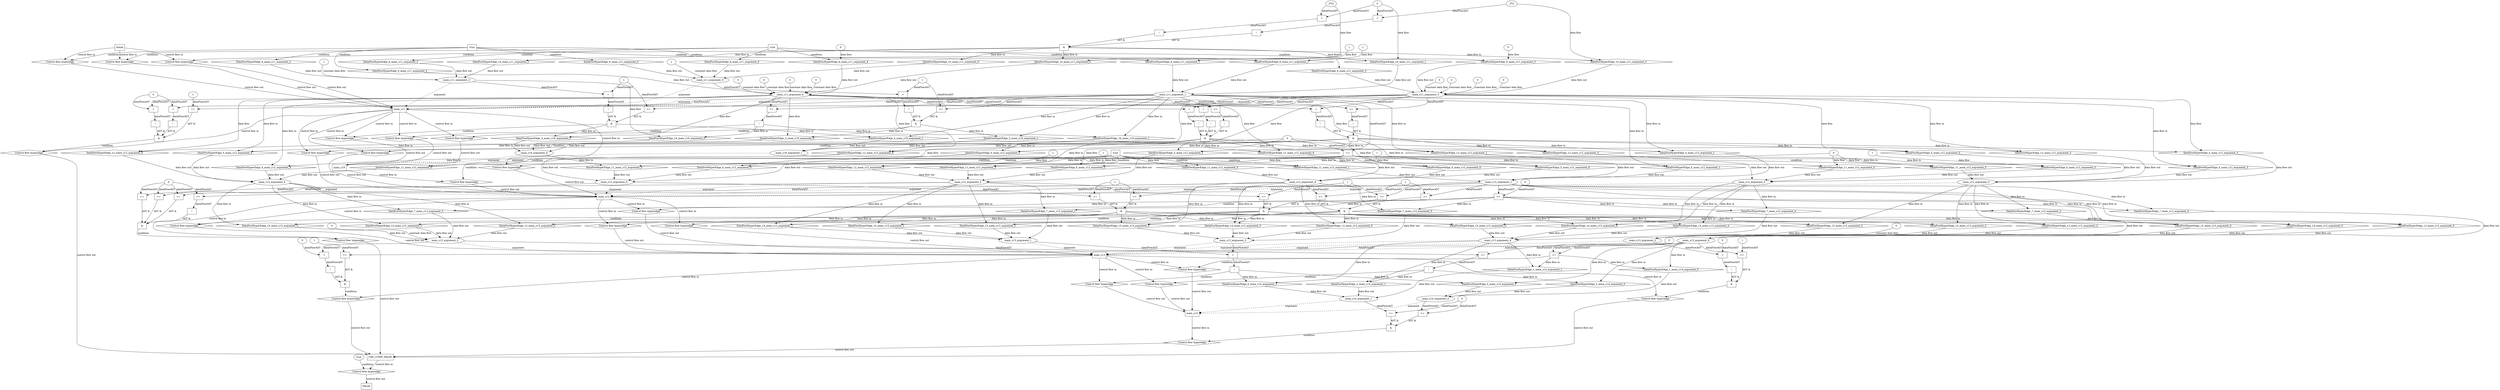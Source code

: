 digraph dag {
"CHC_COMP_FALSE" [label="CHC_COMP_FALSE" nodeName="CHC_COMP_FALSE" class=cfn  shape="rect"];
"main_s11" [label="main_s11" nodeName="main_s11" class=cfn  shape="rect"];
"main_s12" [label="main_s12" nodeName="main_s12" class=cfn  shape="rect"];
"main_s13" [label="main_s13" nodeName="main_s13" class=cfn  shape="rect"];
"main_s14" [label="main_s14" nodeName="main_s14" class=cfn  shape="rect"];
"main_s19" [label="main_s19" nodeName="main_s19" class=cfn  shape="rect"];
FALSE [label="FALSE" nodeName=FALSE class=cfn  shape="rect"];
Initial [label="Initial" nodeName=Initial class=cfn  shape="rect"];
ControlFowHyperEdge_0 [label="Control flow hyperedge" nodeName=ControlFowHyperEdge_0 class=controlFlowHyperEdge shape="diamond"];
"main_s13" -> ControlFowHyperEdge_0 [label="control flow in"]
ControlFowHyperEdge_0 -> "main_s14" [label="control flow out"]
ControlFowHyperEdge_1 [label="Control flow hyperedge" nodeName=ControlFowHyperEdge_1 class=controlFlowHyperEdge shape="diamond"];
"main_s13" -> ControlFowHyperEdge_1 [label="control flow in"]
ControlFowHyperEdge_1 -> "main_s14" [label="control flow out"]
ControlFowHyperEdge_2 [label="Control flow hyperedge" nodeName=ControlFowHyperEdge_2 class=controlFlowHyperEdge shape="diamond"];
"main_s13" -> ControlFowHyperEdge_2 [label="control flow in"]
ControlFowHyperEdge_2 -> "main_s14" [label="control flow out"]
ControlFowHyperEdge_3 [label="Control flow hyperedge" nodeName=ControlFowHyperEdge_3 class=controlFlowHyperEdge shape="diamond"];
"main_s11" -> ControlFowHyperEdge_3 [label="control flow in"]
ControlFowHyperEdge_3 -> "main_s19" [label="control flow out"]
ControlFowHyperEdge_4 [label="Control flow hyperedge" nodeName=ControlFowHyperEdge_4 class=controlFlowHyperEdge shape="diamond"];
"main_s11" -> ControlFowHyperEdge_4 [label="control flow in"]
ControlFowHyperEdge_4 -> "main_s19" [label="control flow out"]
ControlFowHyperEdge_5 [label="Control flow hyperedge" nodeName=ControlFowHyperEdge_5 class=controlFlowHyperEdge shape="diamond"];
"main_s11" -> ControlFowHyperEdge_5 [label="control flow in"]
ControlFowHyperEdge_5 -> "main_s12" [label="control flow out"]
ControlFowHyperEdge_6 [label="Control flow hyperedge" nodeName=ControlFowHyperEdge_6 class=controlFlowHyperEdge shape="diamond"];
"main_s11" -> ControlFowHyperEdge_6 [label="control flow in"]
ControlFowHyperEdge_6 -> "main_s12" [label="control flow out"]
ControlFowHyperEdge_7 [label="Control flow hyperedge" nodeName=ControlFowHyperEdge_7 class=controlFlowHyperEdge shape="diamond"];
"main_s12" -> ControlFowHyperEdge_7 [label="control flow in"]
ControlFowHyperEdge_7 -> "main_s13" [label="control flow out"]
ControlFowHyperEdge_8 [label="Control flow hyperedge" nodeName=ControlFowHyperEdge_8 class=controlFlowHyperEdge shape="diamond"];
"Initial" -> ControlFowHyperEdge_8 [label="control flow in"]
ControlFowHyperEdge_8 -> "main_s11" [label="control flow out"]
ControlFowHyperEdge_9 [label="Control flow hyperedge" nodeName=ControlFowHyperEdge_9 class=controlFlowHyperEdge shape="diamond"];
"Initial" -> ControlFowHyperEdge_9 [label="control flow in"]
ControlFowHyperEdge_9 -> "main_s11" [label="control flow out"]
ControlFowHyperEdge_10 [label="Control flow hyperedge" nodeName=ControlFowHyperEdge_10 class=controlFlowHyperEdge shape="diamond"];
"Initial" -> ControlFowHyperEdge_10 [label="control flow in"]
ControlFowHyperEdge_10 -> "main_s11" [label="control flow out"]
ControlFowHyperEdge_11 [label="Control flow hyperedge" nodeName=ControlFowHyperEdge_11 class=controlFlowHyperEdge shape="diamond"];
"main_s19" -> ControlFowHyperEdge_11 [label="control flow in"]
ControlFowHyperEdge_11 -> "main_s12" [label="control flow out"]
ControlFowHyperEdge_12 [label="Control flow hyperedge" nodeName=ControlFowHyperEdge_12 class=controlFlowHyperEdge shape="diamond"];
"main_s11" -> ControlFowHyperEdge_12 [label="control flow in"]
ControlFowHyperEdge_12 -> "main_s12" [label="control flow out"]
ControlFowHyperEdge_13 [label="Control flow hyperedge" nodeName=ControlFowHyperEdge_13 class=controlFlowHyperEdge shape="diamond"];
"main_s12" -> ControlFowHyperEdge_13 [label="control flow in"]
ControlFowHyperEdge_13 -> "main_s13" [label="control flow out"]
ControlFowHyperEdge_14 [label="Control flow hyperedge" nodeName=ControlFowHyperEdge_14 class=controlFlowHyperEdge shape="diamond"];
"main_s12" -> ControlFowHyperEdge_14 [label="control flow in"]
ControlFowHyperEdge_14 -> "main_s13" [label="control flow out"]
ControlFowHyperEdge_15 [label="Control flow hyperedge" nodeName=ControlFowHyperEdge_15 class=controlFlowHyperEdge shape="diamond"];
"main_s12" -> ControlFowHyperEdge_15 [label="control flow in"]
ControlFowHyperEdge_15 -> "main_s13" [label="control flow out"]
ControlFowHyperEdge_16 [label="Control flow hyperedge" nodeName=ControlFowHyperEdge_16 class=controlFlowHyperEdge shape="diamond"];
"main_s11" -> ControlFowHyperEdge_16 [label="control flow in"]
ControlFowHyperEdge_16 -> "main_s19" [label="control flow out"]
ControlFowHyperEdge_17 [label="Control flow hyperedge" nodeName=ControlFowHyperEdge_17 class=controlFlowHyperEdge shape="diamond"];
"main_s13" -> ControlFowHyperEdge_17 [label="control flow in"]
ControlFowHyperEdge_17 -> "CHC_COMP_FALSE" [label="control flow out"]
ControlFowHyperEdge_18 [label="Control flow hyperedge" nodeName=ControlFowHyperEdge_18 class=controlFlowHyperEdge shape="diamond"];
"main_s13" -> ControlFowHyperEdge_18 [label="control flow in"]
ControlFowHyperEdge_18 -> "CHC_COMP_FALSE" [label="control flow out"]
ControlFowHyperEdge_19 [label="Control flow hyperedge" nodeName=ControlFowHyperEdge_19 class=controlFlowHyperEdge shape="diamond"];
"main_s14" -> ControlFowHyperEdge_19 [label="control flow in"]
ControlFowHyperEdge_19 -> "CHC_COMP_FALSE" [label="control flow out"]
ControlFowHyperEdge_20 [label="Control flow hyperedge" nodeName=ControlFowHyperEdge_20 class=controlFlowHyperEdge shape="diamond"];
"main_s11" -> ControlFowHyperEdge_20 [label="control flow in"]
ControlFowHyperEdge_20 -> "CHC_COMP_FALSE" [label="control flow out"]
ControlFowHyperEdge_21 [label="Control flow hyperedge" nodeName=ControlFowHyperEdge_21 class=controlFlowHyperEdge shape="diamond"];
"main_s12" -> ControlFowHyperEdge_21 [label="control flow in"]
ControlFowHyperEdge_21 -> "CHC_COMP_FALSE" [label="control flow out"]
ControlFowHyperEdge_22 [label="Control flow hyperedge" nodeName=ControlFowHyperEdge_22 class=controlFlowHyperEdge shape="diamond"];
"CHC_COMP_FALSE" -> ControlFowHyperEdge_22 [label="control flow in"]
ControlFowHyperEdge_22 -> "FALSE" [label="control flow out"]
"main_s14_argument_0" [label="main_s14_argument_0" nodeName=argument0 class=argument  head="main_s14" shape="oval"];
"main_s14_argument_0" -> "main_s14"[label="argument" style="dashed"]
"main_s14_argument_1" [label="main_s14_argument_1" nodeName=argument1 class=argument  head="main_s14" shape="oval"];
"main_s14_argument_1" -> "main_s14"[label="argument" style="dashed"]
"main_s13_argument_0" [label="main_s13_argument_0" nodeName=argument0 class=argument  head="main_s13" shape="oval"];
"main_s13_argument_0" -> "main_s13"[label="argument" style="dashed"]
"main_s13_argument_1" [label="main_s13_argument_1" nodeName=argument1 class=argument  head="main_s13" shape="oval"];
"main_s13_argument_1" -> "main_s13"[label="argument" style="dashed"]
"main_s13_argument_2" [label="main_s13_argument_2" nodeName=argument2 class=argument  head="main_s13" shape="oval"];
"main_s13_argument_2" -> "main_s13"[label="argument" style="dashed"]
"main_s13_argument_3" [label="main_s13_argument_3" nodeName=argument3 class=argument  head="main_s13" shape="oval"];
"main_s13_argument_3" -> "main_s13"[label="argument" style="dashed"]
"main_s13_argument_4" [label="main_s13_argument_4" nodeName=argument4 class=argument  head="main_s13" shape="oval"];
"main_s13_argument_4" -> "main_s13"[label="argument" style="dashed"]
"main_s13_argument_5" [label="main_s13_argument_5" nodeName=argument5 class=argument  head="main_s13" shape="oval"];
"main_s13_argument_5" -> "main_s13"[label="argument" style="dashed"]
"main_s19_argument_0" [label="main_s19_argument_0" nodeName=argument0 class=argument  head="main_s19" shape="oval"];
"main_s19_argument_0" -> "main_s19"[label="argument" style="dashed"]
"main_s19_argument_1" [label="main_s19_argument_1" nodeName=argument1 class=argument  head="main_s19" shape="oval"];
"main_s19_argument_1" -> "main_s19"[label="argument" style="dashed"]
"main_s11_argument_0" [label="main_s11_argument_0" nodeName=argument0 class=argument  head="main_s11" shape="oval"];
"main_s11_argument_0" -> "main_s11"[label="argument" style="dashed"]
"main_s11_argument_1" [label="main_s11_argument_1" nodeName=argument1 class=argument  head="main_s11" shape="oval"];
"main_s11_argument_1" -> "main_s11"[label="argument" style="dashed"]
"main_s11_argument_2" [label="main_s11_argument_2" nodeName=argument2 class=argument  head="main_s11" shape="oval"];
"main_s11_argument_2" -> "main_s11"[label="argument" style="dashed"]
"main_s11_argument_3" [label="main_s11_argument_3" nodeName=argument3 class=argument  head="main_s11" shape="oval"];
"main_s11_argument_3" -> "main_s11"[label="argument" style="dashed"]
"main_s11_argument_4" [label="main_s11_argument_4" nodeName=argument4 class=argument  head="main_s11" shape="oval"];
"main_s11_argument_4" -> "main_s11"[label="argument" style="dashed"]
"main_s12_argument_0" [label="main_s12_argument_0" nodeName=argument0 class=argument  head="main_s12" shape="oval"];
"main_s12_argument_0" -> "main_s12"[label="argument" style="dashed"]
"main_s12_argument_1" [label="main_s12_argument_1" nodeName=argument1 class=argument  head="main_s12" shape="oval"];
"main_s12_argument_1" -> "main_s12"[label="argument" style="dashed"]
"main_s12_argument_2" [label="main_s12_argument_2" nodeName=argument2 class=argument  head="main_s12" shape="oval"];
"main_s12_argument_2" -> "main_s12"[label="argument" style="dashed"]
"main_s12_argument_3" [label="main_s12_argument_3" nodeName=argument3 class=argument  head="main_s12" shape="oval"];
"main_s12_argument_3" -> "main_s12"[label="argument" style="dashed"]
"main_s12_argument_4" [label="main_s12_argument_4" nodeName=argument4 class=argument  head="main_s12" shape="oval"];
"main_s12_argument_4" -> "main_s12"[label="argument" style="dashed"]
"main_s12_argument_5" [label="main_s12_argument_5" nodeName=argument5 class=argument  head="main_s12" shape="oval"];
"main_s12_argument_5" -> "main_s12"[label="argument" style="dashed"]
"main_s12_argument_6" [label="main_s12_argument_6" nodeName=argument6 class=argument  head="main_s12" shape="oval"];
"main_s12_argument_6" -> "main_s12"[label="argument" style="dashed"]

"xxxmain_s14___main_s13_0xxxguard_0_node_0" [label="!" nodeName="xxxmain_s14___main_s13_0xxxguard_0_node_0" class=Operator shape="rect"];
"xxxmain_s14___main_s13_0xxxguard_0_node_1" [label="=" nodeName="xxxmain_s14___main_s13_0xxxguard_0_node_1" class=Operator  shape="rect"];
"xxxmain_s14___main_s13_0xxxguard_0_node_1" -> "xxxmain_s14___main_s13_0xxxguard_0_node_0"[label="dataFlowAST"]
"main_s13_argument_5" -> "xxxmain_s14___main_s13_0xxxguard_0_node_1"[label="dataFlowAST"]
"main_s13_argument_1" -> "xxxmain_s14___main_s13_0xxxguard_0_node_1"[label="dataFlowAST"]

"xxxmain_s14___main_s13_0xxxguard_0_node_0" -> "ControlFowHyperEdge_0" [label="condition"];
"xxxmain_s14___main_s13_1xxxguard_0_node_0" [label=">=" nodeName="xxxmain_s14___main_s13_1xxxguard_0_node_0" class=Operator  shape="rect"];
"xxxmain_s14___main_s13_1xxxguard_0_node_1" [label="0" nodeName="xxxmain_s14___main_s13_1xxxguard_0_node_1" class=Literal ];
"xxxmain_s14___main_s13_1xxxguard_0_node_1" -> "xxxmain_s14___main_s13_1xxxguard_0_node_0"[label="dataFlowAST"]
"main_s13_argument_0" -> "xxxmain_s14___main_s13_1xxxguard_0_node_0"[label="dataFlowAST"]

"xxxmain_s14___main_s13_1xxxguard_0_node_0" -> "ControlFowHyperEdge_1" [label="condition"];
"xxxmain_s14___main_s13_2xxxguard_0_node_0" [label="!" nodeName="xxxmain_s14___main_s13_2xxxguard_0_node_0" class=Operator shape="rect"];
"xxxmain_s14___main_s13_2xxxguard_0_node_1" [label=">=" nodeName="xxxmain_s14___main_s13_2xxxguard_0_node_1" class=Operator  shape="rect"];
"xxxmain_s14___main_s13_2xxxguard_0_node_1" -> "xxxmain_s14___main_s13_2xxxguard_0_node_0"[label="dataFlowAST"]
"main_s13_argument_3" -> "xxxmain_s14___main_s13_2xxxguard_0_node_1"[label="dataFlowAST"]
"main_s13_argument_0" -> "xxxmain_s14___main_s13_2xxxguard_0_node_1"[label="dataFlowAST"]

"xxxmain_s14___main_s13_2xxxguard_0_node_0" -> "ControlFowHyperEdge_2" [label="condition"];
"xxxmain_s19___main_s11_3xxx_and" [label="&" nodeName="xxxmain_s19___main_s11_3xxx_and" class=Operator shape="rect"];
"xxxmain_s19___main_s11_3xxxguard_0_node_0" [label="!" nodeName="xxxmain_s19___main_s11_3xxxguard_0_node_0" class=Operator shape="rect"];
"xxxmain_s19___main_s11_3xxxguard_0_node_1" [label="=" nodeName="xxxmain_s19___main_s11_3xxxguard_0_node_1" class=Operator  shape="rect"];
"xxxmain_s19___main_s11_3xxxguard_0_node_3" [label="1" nodeName="xxxmain_s19___main_s11_3xxxguard_0_node_3" class=Literal ];
"xxxmain_s19___main_s11_3xxxguard_0_node_1" -> "xxxmain_s19___main_s11_3xxxguard_0_node_0"[label="dataFlowAST"]
"main_s11_argument_0" -> "xxxmain_s19___main_s11_3xxxguard_0_node_1"[label="dataFlowAST"]
"xxxmain_s19___main_s11_3xxxguard_0_node_3" -> "xxxmain_s19___main_s11_3xxxguard_0_node_1"[label="dataFlowAST"]

"xxxmain_s19___main_s11_3xxxguard_0_node_0" -> "xxxmain_s19___main_s11_3xxx_and" [label="AST &"];
"xxxmain_s19___main_s11_3xxxguard1_node_0" [label=">=" nodeName="xxxmain_s19___main_s11_3xxxguard1_node_0" class=Operator  shape="rect"];
"main_s11_argument_1" -> "xxxmain_s19___main_s11_3xxxguard1_node_0"[label="dataFlowAST"]
"xxxmain_s19___main_s11_3xxxguard_0_node_3" -> "xxxmain_s19___main_s11_3xxxguard1_node_0"[label="dataFlowAST"]

"xxxmain_s19___main_s11_3xxxguard1_node_0" -> "xxxmain_s19___main_s11_3xxx_and" [label="AST &"];
"xxxmain_s19___main_s11_3xxx_and" -> "ControlFowHyperEdge_3" [label="condition"];

"main_s11_argument_4" -> "DataFowHyperEdge_3_main_s19_argument_0" [label="data flow"];
"xxxmain_s19___main_s11_4xxx_and" [label="&" nodeName="xxxmain_s19___main_s11_4xxx_and" class=Operator shape="rect"];
"xxxmain_s19___main_s11_4xxxguard_0_node_0" [label="!" nodeName="xxxmain_s19___main_s11_4xxxguard_0_node_0" class=Operator shape="rect"];
"xxxmain_s19___main_s11_4xxxguard_0_node_1" [label="=" nodeName="xxxmain_s19___main_s11_4xxxguard_0_node_1" class=Operator  shape="rect"];
"xxxmain_s19___main_s11_4xxxguard_0_node_3" [label="1" nodeName="xxxmain_s19___main_s11_4xxxguard_0_node_3" class=Literal ];
"xxxmain_s19___main_s11_4xxxguard_0_node_1" -> "xxxmain_s19___main_s11_4xxxguard_0_node_0"[label="dataFlowAST"]
"main_s11_argument_2" -> "xxxmain_s19___main_s11_4xxxguard_0_node_1"[label="dataFlowAST"]
"xxxmain_s19___main_s11_4xxxguard_0_node_3" -> "xxxmain_s19___main_s11_4xxxguard_0_node_1"[label="dataFlowAST"]

"xxxmain_s19___main_s11_4xxxguard_0_node_0" -> "xxxmain_s19___main_s11_4xxx_and" [label="AST &"];
"xxxmain_s19___main_s11_4xxxguard1_node_0" [label=">=" nodeName="xxxmain_s19___main_s11_4xxxguard1_node_0" class=Operator  shape="rect"];
"main_s11_argument_1" -> "xxxmain_s19___main_s11_4xxxguard1_node_0"[label="dataFlowAST"]
"xxxmain_s19___main_s11_4xxxguard_0_node_3" -> "xxxmain_s19___main_s11_4xxxguard1_node_0"[label="dataFlowAST"]

"xxxmain_s19___main_s11_4xxxguard1_node_0" -> "xxxmain_s19___main_s11_4xxx_and" [label="AST &"];
"xxxmain_s19___main_s11_4xxx_and" -> "ControlFowHyperEdge_4" [label="condition"];

"main_s11_argument_4" -> "DataFowHyperEdge_4_main_s19_argument_0" [label="data flow"];
"xxxmain_s12___main_s11_5xxx_and" [label="&" nodeName="xxxmain_s12___main_s11_5xxx_and" class=Operator shape="rect"];
"xxxmain_s12___main_s11_5xxxguard_0_node_0" [label="!" nodeName="xxxmain_s12___main_s11_5xxxguard_0_node_0" class=Operator shape="rect"];
"xxxmain_s12___main_s11_5xxxguard_0_node_1" [label="=" nodeName="xxxmain_s12___main_s11_5xxxguard_0_node_1" class=Operator  shape="rect"];
"xxxmain_s12___main_s11_5xxxguard_0_node_1" -> "xxxmain_s12___main_s11_5xxxguard_0_node_0"[label="dataFlowAST"]
"main_s11_argument_4" -> "xxxmain_s12___main_s11_5xxxguard_0_node_1"[label="dataFlowAST"]
"main_s11_argument_3" -> "xxxmain_s12___main_s11_5xxxguard_0_node_1"[label="dataFlowAST"]

"xxxmain_s12___main_s11_5xxxguard_0_node_0" -> "xxxmain_s12___main_s11_5xxx_and" [label="AST &"];
"xxxmain_s12___main_s11_5xxxguard1_node_0" [label="!" nodeName="xxxmain_s12___main_s11_5xxxguard1_node_0" class=Operator shape="rect"];
"xxxmain_s12___main_s11_5xxxguard1_node_1" [label=">=" nodeName="xxxmain_s12___main_s11_5xxxguard1_node_1" class=Operator  shape="rect"];
"xxxmain_s12___main_s11_5xxxguard1_node_1" -> "xxxmain_s12___main_s11_5xxxguard1_node_0"[label="dataFlowAST"]
"main_s11_argument_3" -> "xxxmain_s12___main_s11_5xxxguard1_node_1"[label="dataFlowAST"]
"main_s11_argument_1" -> "xxxmain_s12___main_s11_5xxxguard1_node_1"[label="dataFlowAST"]

"xxxmain_s12___main_s11_5xxxguard1_node_0" -> "xxxmain_s12___main_s11_5xxx_and" [label="AST &"];
"xxxmain_s12___main_s11_5xxx_and" -> "ControlFowHyperEdge_5" [label="condition"];

"main_s11_argument_3" -> "DataFowHyperEdge_5_main_s12_argument_3" [label="data flow"];

"main_s11_argument_3" -> "DataFowHyperEdge_5_main_s12_argument_5" [label="data flow"];
"xxxmain_s12___main_s11_5xxxdataFlow2_node_0" [label="1" nodeName="xxxmain_s12___main_s11_5xxxdataFlow2_node_0" class=Literal ];

"xxxmain_s12___main_s11_5xxxdataFlow2_node_0" -> "DataFowHyperEdge_5_main_s12_argument_6" [label="data flow"];

"main_s11_argument_3" -> "DataFowHyperEdge_5_main_s12_argument_0" [label="data flow"];

"main_s11_argument_3" -> "DataFowHyperEdge_5_main_s12_argument_2" [label="data flow"];
"xxxmain_s12___main_s11_6xxxguard_0_node_0" [label=">=" nodeName="xxxmain_s12___main_s11_6xxxguard_0_node_0" class=Operator  shape="rect"];
"xxxmain_s12___main_s11_6xxxdataFlow_0_node_0" -> "xxxmain_s12___main_s11_6xxxguard_0_node_0"[label="dataFlowAST"]
"main_s11_argument_1" -> "xxxmain_s12___main_s11_6xxxguard_0_node_0"[label="dataFlowAST"]

"xxxmain_s12___main_s11_6xxxguard_0_node_0" -> "ControlFowHyperEdge_6" [label="condition"];
"xxxmain_s12___main_s11_6xxxdataFlow_0_node_0" [label="0" nodeName="xxxmain_s12___main_s11_6xxxdataFlow_0_node_0" class=Literal ];

"xxxmain_s12___main_s11_6xxxdataFlow_0_node_0" -> "DataFowHyperEdge_6_main_s12_argument_0" [label="data flow"];

"xxxmain_s12___main_s11_6xxxdataFlow_0_node_0" -> "DataFowHyperEdge_6_main_s12_argument_2" [label="data flow"];
"xxxmain_s12___main_s11_6xxxdataFlow2_node_0" [label="1" nodeName="xxxmain_s12___main_s11_6xxxdataFlow2_node_0" class=Literal ];

"xxxmain_s12___main_s11_6xxxdataFlow2_node_0" -> "DataFowHyperEdge_6_main_s12_argument_5" [label="data flow"];

"xxxmain_s12___main_s11_6xxxdataFlow_0_node_0" -> "DataFowHyperEdge_6_main_s12_argument_6" [label="data flow"];
"xxxmain_s13___main_s12_7xxxguard_0_node_0" [label=">=" nodeName="xxxmain_s13___main_s12_7xxxguard_0_node_0" class=Operator  shape="rect"];
"xxxmain_s13___main_s12_7xxxguard_0_node_1" [label="0" nodeName="xxxmain_s13___main_s12_7xxxguard_0_node_1" class=Literal ];
"xxxmain_s13___main_s12_7xxxguard_0_node_1" -> "xxxmain_s13___main_s12_7xxxguard_0_node_0"[label="dataFlowAST"]
"main_s12_argument_1" -> "xxxmain_s13___main_s12_7xxxguard_0_node_0"[label="dataFlowAST"]

"xxxmain_s13___main_s12_7xxxguard_0_node_0" -> "ControlFowHyperEdge_7" [label="condition"];
"true_8" [label="true" nodeName="true_8" class=true shape="rect"];
"true_8" -> "ControlFowHyperEdge_8" [label="condition"];
"xxxmain_s11___Initial_8xxxdataFlow_0_node_0" [label="1" nodeName="xxxmain_s11___Initial_8xxxdataFlow_0_node_0" class=Literal ];

"xxxmain_s11___Initial_8xxxdataFlow_0_node_0" -> "DataFowHyperEdge_8_main_s11_argument_1" [label="data flow"];
"xxxmain_s11___Initial_8xxxdataFlow1_node_0" [label="0" nodeName="xxxmain_s11___Initial_8xxxdataFlow1_node_0" class=Literal ];

"xxxmain_s11___Initial_8xxxdataFlow1_node_0" -> "DataFowHyperEdge_8_main_s11_argument_4" [label="data flow"];
"true_9" [label="true" nodeName="true_9" class=true shape="rect"];
"true_9" -> "ControlFowHyperEdge_9" [label="condition"];
"xxxmain_s11___Initial_9xxxdataFlow_0_node_0" [label="1" nodeName="xxxmain_s11___Initial_9xxxdataFlow_0_node_0" class=Literal ];

"xxxmain_s11___Initial_9xxxdataFlow_0_node_0" -> "DataFowHyperEdge_9_main_s11_argument_1" [label="data flow"];
"xxxmain_s11___Initial_9xxxdataFlow1_node_0" [label="0" nodeName="xxxmain_s11___Initial_9xxxdataFlow1_node_0" class=Literal ];

"xxxmain_s11___Initial_9xxxdataFlow1_node_0" -> "DataFowHyperEdge_9_main_s11_argument_3" [label="data flow"];
"xxxmain_s11___Initial_10xxx_and" [label="&" nodeName="xxxmain_s11___Initial_10xxx_and" class=Operator shape="rect"];
"xxxmain_s11___Initial_10xxxguard_0_node_0" [label="!" nodeName="xxxmain_s11___Initial_10xxxguard_0_node_0" class=Operator shape="rect"];
"xxxmain_s11___Initial_10xxxguard_0_node_1" [label="=" nodeName="xxxmain_s11___Initial_10xxxguard_0_node_1" class=Operator  shape="rect"];
"xxxmain_s11___Initial_10xxxguard_0_node_1" -> "xxxmain_s11___Initial_10xxxguard_0_node_0"[label="dataFlowAST"]
"xxxmain_s11___Initial_10xxxdataFlow1_node_0" -> "xxxmain_s11___Initial_10xxxguard_0_node_1"[label="dataFlowAST"]
"xxxmain_s11___Initial_10xxxdataFlow_0_node_0" -> "xxxmain_s11___Initial_10xxxguard_0_node_1"[label="dataFlowAST"]

"xxxmain_s11___Initial_10xxxguard_0_node_0" -> "xxxmain_s11___Initial_10xxx_and" [label="AST &"];
"xxxmain_s11___Initial_10xxxguard1_node_0" [label="!" nodeName="xxxmain_s11___Initial_10xxxguard1_node_0" class=Operator shape="rect"];
"xxxmain_s11___Initial_10xxxguard1_node_1" [label="=" nodeName="xxxmain_s11___Initial_10xxxguard1_node_1" class=Operator  shape="rect"];
"xxxmain_s11___Initial_10xxxguard1_node_1" -> "xxxmain_s11___Initial_10xxxguard1_node_0"[label="dataFlowAST"]
"xxxmain_s11___Initial_10xxxdataFlow2_node_0" -> "xxxmain_s11___Initial_10xxxguard1_node_1"[label="dataFlowAST"]
"xxxmain_s11___Initial_10xxxdataFlow_0_node_0" -> "xxxmain_s11___Initial_10xxxguard1_node_1"[label="dataFlowAST"]

"xxxmain_s11___Initial_10xxxguard1_node_0" -> "xxxmain_s11___Initial_10xxx_and" [label="AST &"];
"xxxmain_s11___Initial_10xxx_and" -> "ControlFowHyperEdge_10" [label="condition"];
"xxxmain_s11___Initial_10xxxdataFlow_0_node_0" [label="0" nodeName="xxxmain_s11___Initial_10xxxdataFlow_0_node_0" class=Literal ];

"xxxmain_s11___Initial_10xxxdataFlow_0_node_0" -> "DataFowHyperEdge_10_main_s11_argument_1" [label="data flow"];
"xxxmain_s11___Initial_10xxxdataFlow1_node_0" [label="_P21" nodeName="xxxmain_s11___Initial_10xxxdataFlow1_node_0" class=Constant ];

"xxxmain_s11___Initial_10xxxdataFlow1_node_0" -> "DataFowHyperEdge_10_main_s11_argument_3" [label="data flow"];
"xxxmain_s11___Initial_10xxxdataFlow2_node_0" [label="_P22" nodeName="xxxmain_s11___Initial_10xxxdataFlow2_node_0" class=Constant ];

"xxxmain_s11___Initial_10xxxdataFlow2_node_0" -> "DataFowHyperEdge_10_main_s11_argument_4" [label="data flow"];
"true_11" [label="true" nodeName="true_11" class=true shape="rect"];
"true_11" -> "ControlFowHyperEdge_11" [label="condition"];
"xxxmain_s12___main_s19_11xxxdataFlow_0_node_0" [label="0" nodeName="xxxmain_s12___main_s19_11xxxdataFlow_0_node_0" class=Literal ];

"xxxmain_s12___main_s19_11xxxdataFlow_0_node_0" -> "DataFowHyperEdge_11_main_s12_argument_3" [label="data flow"];

"xxxmain_s12___main_s19_11xxxdataFlow_0_node_0" -> "DataFowHyperEdge_11_main_s12_argument_4" [label="data flow"];

"xxxmain_s12___main_s19_11xxxdataFlow_0_node_0" -> "DataFowHyperEdge_11_main_s12_argument_5" [label="data flow"];
"xxxmain_s12___main_s19_11xxxdataFlow3_node_0" [label="1" nodeName="xxxmain_s12___main_s19_11xxxdataFlow3_node_0" class=Literal ];

"xxxmain_s12___main_s19_11xxxdataFlow3_node_0" -> "DataFowHyperEdge_11_main_s12_argument_6" [label="data flow"];

"xxxmain_s12___main_s19_11xxxdataFlow3_node_0" -> "DataFowHyperEdge_11_main_s12_argument_2" [label="data flow"];
"xxxmain_s12___main_s11_12xxx_and" [label="&" nodeName="xxxmain_s12___main_s11_12xxx_and" class=Operator shape="rect"];
"xxxmain_s12___main_s11_12xxxguard_0_node_0" [label="!" nodeName="xxxmain_s12___main_s11_12xxxguard_0_node_0" class=Operator shape="rect"];
"xxxmain_s12___main_s11_12xxxguard_0_node_1" [label="=" nodeName="xxxmain_s12___main_s11_12xxxguard_0_node_1" class=Operator  shape="rect"];
"xxxmain_s12___main_s11_12xxxguard_0_node_1" -> "xxxmain_s12___main_s11_12xxxguard_0_node_0"[label="dataFlowAST"]
"main_s11_argument_3" -> "xxxmain_s12___main_s11_12xxxguard_0_node_1"[label="dataFlowAST"]
"main_s11_argument_4" -> "xxxmain_s12___main_s11_12xxxguard_0_node_1"[label="dataFlowAST"]

"xxxmain_s12___main_s11_12xxxguard_0_node_0" -> "xxxmain_s12___main_s11_12xxx_and" [label="AST &"];
"xxxmain_s12___main_s11_12xxxguard1_node_0" [label="!" nodeName="xxxmain_s12___main_s11_12xxxguard1_node_0" class=Operator shape="rect"];
"xxxmain_s12___main_s11_12xxxguard1_node_1" [label="=" nodeName="xxxmain_s12___main_s11_12xxxguard1_node_1" class=Operator  shape="rect"];
"xxxmain_s12___main_s11_12xxxguard1_node_1" -> "xxxmain_s12___main_s11_12xxxguard1_node_0"[label="dataFlowAST"]
"main_s11_argument_3" -> "xxxmain_s12___main_s11_12xxxguard1_node_1"[label="dataFlowAST"]
"main_s11_argument_4" -> "xxxmain_s12___main_s11_12xxxguard1_node_1"[label="dataFlowAST"]

"xxxmain_s12___main_s11_12xxxguard1_node_0" -> "xxxmain_s12___main_s11_12xxx_and" [label="AST &"];
"xxxmain_s12___main_s11_12xxxguard2_node_0" [label="!" nodeName="xxxmain_s12___main_s11_12xxxguard2_node_0" class=Operator shape="rect"];
"xxxmain_s12___main_s11_12xxxguard2_node_1" [label=">=" nodeName="xxxmain_s12___main_s11_12xxxguard2_node_1" class=Operator  shape="rect"];
"xxxmain_s12___main_s11_12xxxguard2_node_1" -> "xxxmain_s12___main_s11_12xxxguard2_node_0"[label="dataFlowAST"]
"main_s11_argument_4" -> "xxxmain_s12___main_s11_12xxxguard2_node_1"[label="dataFlowAST"]
"main_s11_argument_1" -> "xxxmain_s12___main_s11_12xxxguard2_node_1"[label="dataFlowAST"]

"xxxmain_s12___main_s11_12xxxguard2_node_0" -> "xxxmain_s12___main_s11_12xxx_and" [label="AST &"];
"xxxmain_s12___main_s11_12xxx_and" -> "ControlFowHyperEdge_12" [label="condition"];

"main_s11_argument_4" -> "DataFowHyperEdge_12_main_s12_argument_4" [label="data flow"];

"main_s11_argument_4" -> "DataFowHyperEdge_12_main_s12_argument_5" [label="data flow"];

"main_s11_argument_4" -> "DataFowHyperEdge_12_main_s12_argument_6" [label="data flow"];

"main_s11_argument_4" -> "DataFowHyperEdge_12_main_s12_argument_0" [label="data flow"];
"xxxmain_s12___main_s11_12xxxdataFlow4_node_0" [label="1" nodeName="xxxmain_s12___main_s11_12xxxdataFlow4_node_0" class=Literal ];

"xxxmain_s12___main_s11_12xxxdataFlow4_node_0" -> "DataFowHyperEdge_12_main_s12_argument_2" [label="data flow"];
"xxxmain_s13___main_s12_13xxx_and" [label="&" nodeName="xxxmain_s13___main_s12_13xxx_and" class=Operator shape="rect"];
"xxxmain_s13___main_s12_13xxxguard_0_node_0" [label=">=" nodeName="xxxmain_s13___main_s12_13xxxguard_0_node_0" class=Operator  shape="rect"];
"xxxmain_s13___main_s12_13xxxguard_0_node_2" [label="1" nodeName="xxxmain_s13___main_s12_13xxxguard_0_node_2" class=Literal ];
"main_s12_argument_1" -> "xxxmain_s13___main_s12_13xxxguard_0_node_0"[label="dataFlowAST"]
"xxxmain_s13___main_s12_13xxxguard_0_node_2" -> "xxxmain_s13___main_s12_13xxxguard_0_node_0"[label="dataFlowAST"]

"xxxmain_s13___main_s12_13xxxguard_0_node_0" -> "xxxmain_s13___main_s12_13xxx_and" [label="AST &"];
"xxxmain_s13___main_s12_13xxxguard1_node_0" [label=">=" nodeName="xxxmain_s13___main_s12_13xxxguard1_node_0" class=Operator  shape="rect"];
"main_s12_argument_6" -> "xxxmain_s13___main_s12_13xxxguard1_node_0"[label="dataFlowAST"]
"xxxmain_s13___main_s12_13xxxguard_0_node_2" -> "xxxmain_s13___main_s12_13xxxguard1_node_0"[label="dataFlowAST"]

"xxxmain_s13___main_s12_13xxxguard1_node_0" -> "xxxmain_s13___main_s12_13xxx_and" [label="AST &"];
"xxxmain_s13___main_s12_13xxx_and" -> "ControlFowHyperEdge_13" [label="condition"];
"xxxmain_s13___main_s12_14xxx_and" [label="&" nodeName="xxxmain_s13___main_s12_14xxx_and" class=Operator shape="rect"];
"xxxmain_s13___main_s12_14xxxguard_0_node_0" [label=">=" nodeName="xxxmain_s13___main_s12_14xxxguard_0_node_0" class=Operator  shape="rect"];
"xxxmain_s13___main_s12_14xxxguard_0_node_2" [label="1" nodeName="xxxmain_s13___main_s12_14xxxguard_0_node_2" class=Literal ];
"main_s12_argument_1" -> "xxxmain_s13___main_s12_14xxxguard_0_node_0"[label="dataFlowAST"]
"xxxmain_s13___main_s12_14xxxguard_0_node_2" -> "xxxmain_s13___main_s12_14xxxguard_0_node_0"[label="dataFlowAST"]

"xxxmain_s13___main_s12_14xxxguard_0_node_0" -> "xxxmain_s13___main_s12_14xxx_and" [label="AST &"];
"xxxmain_s13___main_s12_14xxxguard1_node_0" [label=">=" nodeName="xxxmain_s13___main_s12_14xxxguard1_node_0" class=Operator  shape="rect"];
"main_s12_argument_2" -> "xxxmain_s13___main_s12_14xxxguard1_node_0"[label="dataFlowAST"]
"xxxmain_s13___main_s12_14xxxguard_0_node_2" -> "xxxmain_s13___main_s12_14xxxguard1_node_0"[label="dataFlowAST"]

"xxxmain_s13___main_s12_14xxxguard1_node_0" -> "xxxmain_s13___main_s12_14xxx_and" [label="AST &"];
"xxxmain_s13___main_s12_14xxx_and" -> "ControlFowHyperEdge_14" [label="condition"];
"xxxmain_s13___main_s12_15xxx_and" [label="&" nodeName="xxxmain_s13___main_s12_15xxx_and" class=Operator shape="rect"];
"xxxmain_s13___main_s12_15xxxguard_0_node_0" [label=">=" nodeName="xxxmain_s13___main_s12_15xxxguard_0_node_0" class=Operator  shape="rect"];
"xxxmain_s13___main_s12_15xxxguard_0_node_2" [label="1" nodeName="xxxmain_s13___main_s12_15xxxguard_0_node_2" class=Literal ];
"main_s12_argument_1" -> "xxxmain_s13___main_s12_15xxxguard_0_node_0"[label="dataFlowAST"]
"xxxmain_s13___main_s12_15xxxguard_0_node_2" -> "xxxmain_s13___main_s12_15xxxguard_0_node_0"[label="dataFlowAST"]

"xxxmain_s13___main_s12_15xxxguard_0_node_0" -> "xxxmain_s13___main_s12_15xxx_and" [label="AST &"];
"xxxmain_s13___main_s12_15xxxguard1_node_0" [label=">=" nodeName="xxxmain_s13___main_s12_15xxxguard1_node_0" class=Operator  shape="rect"];
"main_s12_argument_0" -> "xxxmain_s13___main_s12_15xxxguard1_node_0"[label="dataFlowAST"]
"xxxmain_s13___main_s12_15xxxguard_0_node_2" -> "xxxmain_s13___main_s12_15xxxguard1_node_0"[label="dataFlowAST"]

"xxxmain_s13___main_s12_15xxxguard1_node_0" -> "xxxmain_s13___main_s12_15xxx_and" [label="AST &"];
"xxxmain_s13___main_s12_15xxx_and" -> "ControlFowHyperEdge_15" [label="condition"];
"xxxmain_s19___main_s11_16xxxguard_0_node_0" [label="!" nodeName="xxxmain_s19___main_s11_16xxxguard_0_node_0" class=Operator shape="rect"];
"xxxmain_s19___main_s11_16xxxguard_0_node_1" [label=">=" nodeName="xxxmain_s19___main_s11_16xxxguard_0_node_1" class=Operator  shape="rect"];
"xxxmain_s19___main_s11_16xxxguard_0_node_1" -> "xxxmain_s19___main_s11_16xxxguard_0_node_0"[label="dataFlowAST"]
"main_s11_argument_4" -> "xxxmain_s19___main_s11_16xxxguard_0_node_1"[label="dataFlowAST"]
"main_s11_argument_1" -> "xxxmain_s19___main_s11_16xxxguard_0_node_1"[label="dataFlowAST"]

"xxxmain_s19___main_s11_16xxxguard_0_node_0" -> "ControlFowHyperEdge_16" [label="condition"];

"main_s11_argument_2" -> "DataFowHyperEdge_16_main_s19_argument_0" [label="data flow"];
"xxxCHC_COMP_FALSE___main_s13_17xxx_and" [label="&" nodeName="xxxCHC_COMP_FALSE___main_s13_17xxx_and" class=Operator shape="rect"];
"xxxCHC_COMP_FALSE___main_s13_17xxxguard_0_node_0" [label="!" nodeName="xxxCHC_COMP_FALSE___main_s13_17xxxguard_0_node_0" class=Operator shape="rect"];
"xxxCHC_COMP_FALSE___main_s13_17xxxguard_0_node_1" [label="=" nodeName="xxxCHC_COMP_FALSE___main_s13_17xxxguard_0_node_1" class=Operator  shape="rect"];
"xxxCHC_COMP_FALSE___main_s13_17xxxguard_0_node_3" [label="0" nodeName="xxxCHC_COMP_FALSE___main_s13_17xxxguard_0_node_3" class=Literal ];
"xxxCHC_COMP_FALSE___main_s13_17xxxguard_0_node_1" -> "xxxCHC_COMP_FALSE___main_s13_17xxxguard_0_node_0"[label="dataFlowAST"]
"main_s13_argument_3" -> "xxxCHC_COMP_FALSE___main_s13_17xxxguard_0_node_1"[label="dataFlowAST"]
"xxxCHC_COMP_FALSE___main_s13_17xxxguard_0_node_3" -> "xxxCHC_COMP_FALSE___main_s13_17xxxguard_0_node_1"[label="dataFlowAST"]

"xxxCHC_COMP_FALSE___main_s13_17xxxguard_0_node_0" -> "xxxCHC_COMP_FALSE___main_s13_17xxx_and" [label="AST &"];
"xxxCHC_COMP_FALSE___main_s13_17xxxguard1_node_0" [label=">=" nodeName="xxxCHC_COMP_FALSE___main_s13_17xxxguard1_node_0" class=Operator  shape="rect"];
"xxxCHC_COMP_FALSE___main_s13_17xxxguard1_node_2" [label="1" nodeName="xxxCHC_COMP_FALSE___main_s13_17xxxguard1_node_2" class=Literal ];
"main_s13_argument_0" -> "xxxCHC_COMP_FALSE___main_s13_17xxxguard1_node_0"[label="dataFlowAST"]
"xxxCHC_COMP_FALSE___main_s13_17xxxguard1_node_2" -> "xxxCHC_COMP_FALSE___main_s13_17xxxguard1_node_0"[label="dataFlowAST"]

"xxxCHC_COMP_FALSE___main_s13_17xxxguard1_node_0" -> "xxxCHC_COMP_FALSE___main_s13_17xxx_and" [label="AST &"];
"xxxCHC_COMP_FALSE___main_s13_17xxx_and" -> "ControlFowHyperEdge_17" [label="condition"];
"xxxCHC_COMP_FALSE___main_s13_18xxx_and" [label="&" nodeName="xxxCHC_COMP_FALSE___main_s13_18xxx_and" class=Operator shape="rect"];
"xxxCHC_COMP_FALSE___main_s13_18xxxguard_0_node_0" [label="!" nodeName="xxxCHC_COMP_FALSE___main_s13_18xxxguard_0_node_0" class=Operator shape="rect"];
"xxxCHC_COMP_FALSE___main_s13_18xxxguard_0_node_1" [label="=" nodeName="xxxCHC_COMP_FALSE___main_s13_18xxxguard_0_node_1" class=Operator  shape="rect"];
"xxxCHC_COMP_FALSE___main_s13_18xxxguard_0_node_3" [label="0" nodeName="xxxCHC_COMP_FALSE___main_s13_18xxxguard_0_node_3" class=Literal ];
"xxxCHC_COMP_FALSE___main_s13_18xxxguard_0_node_1" -> "xxxCHC_COMP_FALSE___main_s13_18xxxguard_0_node_0"[label="dataFlowAST"]
"main_s13_argument_2" -> "xxxCHC_COMP_FALSE___main_s13_18xxxguard_0_node_1"[label="dataFlowAST"]
"xxxCHC_COMP_FALSE___main_s13_18xxxguard_0_node_3" -> "xxxCHC_COMP_FALSE___main_s13_18xxxguard_0_node_1"[label="dataFlowAST"]

"xxxCHC_COMP_FALSE___main_s13_18xxxguard_0_node_0" -> "xxxCHC_COMP_FALSE___main_s13_18xxx_and" [label="AST &"];
"xxxCHC_COMP_FALSE___main_s13_18xxxguard1_node_0" [label=">=" nodeName="xxxCHC_COMP_FALSE___main_s13_18xxxguard1_node_0" class=Operator  shape="rect"];
"xxxCHC_COMP_FALSE___main_s13_18xxxguard1_node_2" [label="1" nodeName="xxxCHC_COMP_FALSE___main_s13_18xxxguard1_node_2" class=Literal ];
"main_s13_argument_0" -> "xxxCHC_COMP_FALSE___main_s13_18xxxguard1_node_0"[label="dataFlowAST"]
"xxxCHC_COMP_FALSE___main_s13_18xxxguard1_node_2" -> "xxxCHC_COMP_FALSE___main_s13_18xxxguard1_node_0"[label="dataFlowAST"]

"xxxCHC_COMP_FALSE___main_s13_18xxxguard1_node_0" -> "xxxCHC_COMP_FALSE___main_s13_18xxx_and" [label="AST &"];
"xxxCHC_COMP_FALSE___main_s13_18xxx_and" -> "ControlFowHyperEdge_18" [label="condition"];
"xxxCHC_COMP_FALSE___main_s14_19xxx_and" [label="&" nodeName="xxxCHC_COMP_FALSE___main_s14_19xxx_and" class=Operator shape="rect"];
"xxxCHC_COMP_FALSE___main_s14_19xxxguard_0_node_0" [label=">=" nodeName="xxxCHC_COMP_FALSE___main_s14_19xxxguard_0_node_0" class=Operator  shape="rect"];
"xxxCHC_COMP_FALSE___main_s14_19xxxguard_0_node_1" [label="0" nodeName="xxxCHC_COMP_FALSE___main_s14_19xxxguard_0_node_1" class=Literal ];
"xxxCHC_COMP_FALSE___main_s14_19xxxguard_0_node_1" -> "xxxCHC_COMP_FALSE___main_s14_19xxxguard_0_node_0"[label="dataFlowAST"]
"main_s14_argument_0" -> "xxxCHC_COMP_FALSE___main_s14_19xxxguard_0_node_0"[label="dataFlowAST"]

"xxxCHC_COMP_FALSE___main_s14_19xxxguard_0_node_0" -> "xxxCHC_COMP_FALSE___main_s14_19xxx_and" [label="AST &"];
"xxxCHC_COMP_FALSE___main_s14_19xxxguard1_node_0" [label=">=" nodeName="xxxCHC_COMP_FALSE___main_s14_19xxxguard1_node_0" class=Operator  shape="rect"];
"xxxCHC_COMP_FALSE___main_s14_19xxxguard_0_node_1" -> "xxxCHC_COMP_FALSE___main_s14_19xxxguard1_node_0"[label="dataFlowAST"]
"main_s14_argument_1" -> "xxxCHC_COMP_FALSE___main_s14_19xxxguard1_node_0"[label="dataFlowAST"]

"xxxCHC_COMP_FALSE___main_s14_19xxxguard1_node_0" -> "xxxCHC_COMP_FALSE___main_s14_19xxx_and" [label="AST &"];
"xxxCHC_COMP_FALSE___main_s14_19xxx_and" -> "ControlFowHyperEdge_19" [label="condition"];
"xxxCHC_COMP_FALSE___main_s11_20xxx_and" [label="&" nodeName="xxxCHC_COMP_FALSE___main_s11_20xxx_and" class=Operator shape="rect"];
"xxxCHC_COMP_FALSE___main_s11_20xxxguard_0_node_0" [label="!" nodeName="xxxCHC_COMP_FALSE___main_s11_20xxxguard_0_node_0" class=Operator shape="rect"];
"xxxCHC_COMP_FALSE___main_s11_20xxxguard_0_node_1" [label="=" nodeName="xxxCHC_COMP_FALSE___main_s11_20xxxguard_0_node_1" class=Operator  shape="rect"];
"xxxCHC_COMP_FALSE___main_s11_20xxxguard_0_node_3" [label="0" nodeName="xxxCHC_COMP_FALSE___main_s11_20xxxguard_0_node_3" class=Literal ];
"xxxCHC_COMP_FALSE___main_s11_20xxxguard_0_node_1" -> "xxxCHC_COMP_FALSE___main_s11_20xxxguard_0_node_0"[label="dataFlowAST"]
"main_s11_argument_3" -> "xxxCHC_COMP_FALSE___main_s11_20xxxguard_0_node_1"[label="dataFlowAST"]
"xxxCHC_COMP_FALSE___main_s11_20xxxguard_0_node_3" -> "xxxCHC_COMP_FALSE___main_s11_20xxxguard_0_node_1"[label="dataFlowAST"]

"xxxCHC_COMP_FALSE___main_s11_20xxxguard_0_node_0" -> "xxxCHC_COMP_FALSE___main_s11_20xxx_and" [label="AST &"];
"xxxCHC_COMP_FALSE___main_s11_20xxxguard1_node_0" [label="!" nodeName="xxxCHC_COMP_FALSE___main_s11_20xxxguard1_node_0" class=Operator shape="rect"];
"xxxCHC_COMP_FALSE___main_s11_20xxxguard1_node_1" [label="=" nodeName="xxxCHC_COMP_FALSE___main_s11_20xxxguard1_node_1" class=Operator  shape="rect"];
"xxxCHC_COMP_FALSE___main_s11_20xxxguard1_node_1" -> "xxxCHC_COMP_FALSE___main_s11_20xxxguard1_node_0"[label="dataFlowAST"]
"main_s11_argument_4" -> "xxxCHC_COMP_FALSE___main_s11_20xxxguard1_node_1"[label="dataFlowAST"]
"xxxCHC_COMP_FALSE___main_s11_20xxxguard_0_node_3" -> "xxxCHC_COMP_FALSE___main_s11_20xxxguard1_node_1"[label="dataFlowAST"]

"xxxCHC_COMP_FALSE___main_s11_20xxxguard1_node_0" -> "xxxCHC_COMP_FALSE___main_s11_20xxx_and" [label="AST &"];
"xxxCHC_COMP_FALSE___main_s11_20xxxguard2_node_0" [label=">=" nodeName="xxxCHC_COMP_FALSE___main_s11_20xxxguard2_node_0" class=Operator  shape="rect"];
"xxxCHC_COMP_FALSE___main_s11_20xxxguard2_node_2" [label="1" nodeName="xxxCHC_COMP_FALSE___main_s11_20xxxguard2_node_2" class=Literal ];
"main_s11_argument_1" -> "xxxCHC_COMP_FALSE___main_s11_20xxxguard2_node_0"[label="dataFlowAST"]
"xxxCHC_COMP_FALSE___main_s11_20xxxguard2_node_2" -> "xxxCHC_COMP_FALSE___main_s11_20xxxguard2_node_0"[label="dataFlowAST"]

"xxxCHC_COMP_FALSE___main_s11_20xxxguard2_node_0" -> "xxxCHC_COMP_FALSE___main_s11_20xxx_and" [label="AST &"];
"xxxCHC_COMP_FALSE___main_s11_20xxx_and" -> "ControlFowHyperEdge_20" [label="condition"];
"xxxCHC_COMP_FALSE___main_s12_21xxx_and" [label="&" nodeName="xxxCHC_COMP_FALSE___main_s12_21xxx_and" class=Operator shape="rect"];
"xxxCHC_COMP_FALSE___main_s12_21xxxguard_0_node_0" [label=">=" nodeName="xxxCHC_COMP_FALSE___main_s12_21xxxguard_0_node_0" class=Operator  shape="rect"];
"xxxCHC_COMP_FALSE___main_s12_21xxxguard_0_node_1" [label="0" nodeName="xxxCHC_COMP_FALSE___main_s12_21xxxguard_0_node_1" class=Literal ];
"xxxCHC_COMP_FALSE___main_s12_21xxxguard_0_node_1" -> "xxxCHC_COMP_FALSE___main_s12_21xxxguard_0_node_0"[label="dataFlowAST"]
"main_s12_argument_0" -> "xxxCHC_COMP_FALSE___main_s12_21xxxguard_0_node_0"[label="dataFlowAST"]

"xxxCHC_COMP_FALSE___main_s12_21xxxguard_0_node_0" -> "xxxCHC_COMP_FALSE___main_s12_21xxx_and" [label="AST &"];
"xxxCHC_COMP_FALSE___main_s12_21xxxguard1_node_0" [label=">=" nodeName="xxxCHC_COMP_FALSE___main_s12_21xxxguard1_node_0" class=Operator  shape="rect"];
"xxxCHC_COMP_FALSE___main_s12_21xxxguard_0_node_1" -> "xxxCHC_COMP_FALSE___main_s12_21xxxguard1_node_0"[label="dataFlowAST"]
"main_s12_argument_2" -> "xxxCHC_COMP_FALSE___main_s12_21xxxguard1_node_0"[label="dataFlowAST"]

"xxxCHC_COMP_FALSE___main_s12_21xxxguard1_node_0" -> "xxxCHC_COMP_FALSE___main_s12_21xxx_and" [label="AST &"];
"xxxCHC_COMP_FALSE___main_s12_21xxxguard2_node_0" [label=">=" nodeName="xxxCHC_COMP_FALSE___main_s12_21xxxguard2_node_0" class=Operator  shape="rect"];
"xxxCHC_COMP_FALSE___main_s12_21xxxguard_0_node_1" -> "xxxCHC_COMP_FALSE___main_s12_21xxxguard2_node_0"[label="dataFlowAST"]
"main_s12_argument_6" -> "xxxCHC_COMP_FALSE___main_s12_21xxxguard2_node_0"[label="dataFlowAST"]

"xxxCHC_COMP_FALSE___main_s12_21xxxguard2_node_0" -> "xxxCHC_COMP_FALSE___main_s12_21xxx_and" [label="AST &"];
"xxxCHC_COMP_FALSE___main_s12_21xxxguard3_node_0" [label="!" nodeName="xxxCHC_COMP_FALSE___main_s12_21xxxguard3_node_0" class=Operator shape="rect"];
"xxxCHC_COMP_FALSE___main_s12_21xxxguard3_node_1" [label=">=" nodeName="xxxCHC_COMP_FALSE___main_s12_21xxxguard3_node_1" class=Operator  shape="rect"];
"xxxCHC_COMP_FALSE___main_s12_21xxxguard3_node_1" -> "xxxCHC_COMP_FALSE___main_s12_21xxxguard3_node_0"[label="dataFlowAST"]
"xxxCHC_COMP_FALSE___main_s12_21xxxguard_0_node_1" -> "xxxCHC_COMP_FALSE___main_s12_21xxxguard3_node_1"[label="dataFlowAST"]
"main_s12_argument_1" -> "xxxCHC_COMP_FALSE___main_s12_21xxxguard3_node_1"[label="dataFlowAST"]

"xxxCHC_COMP_FALSE___main_s12_21xxxguard3_node_0" -> "xxxCHC_COMP_FALSE___main_s12_21xxx_and" [label="AST &"];
"xxxCHC_COMP_FALSE___main_s12_21xxx_and" -> "ControlFowHyperEdge_21" [label="condition"];
"xxxFALSE___CHC_COMP_FALSE_22xxxguard_0_node_0" [label="true" nodeName="xxxFALSE___CHC_COMP_FALSE_22xxxguard_0_node_0" class=BoolValue ];

"xxxFALSE___CHC_COMP_FALSE_22xxxguard_0_node_0" -> "ControlFowHyperEdge_22" [label="condition"];
"DataFowHyperEdge_0_main_s14_argument_0" [label="DataFowHyperEdge_0_main_s14_argument_0" nodeName="DataFowHyperEdge_0_main_s14_argument_0" class=DataFlowHyperedge shape="diamond"];
"DataFowHyperEdge_0_main_s14_argument_0" -> "main_s14_argument_0"[label="data flow out"]
"xxxmain_s14___main_s13_0xxxguard_0_node_0" -> "DataFowHyperEdge_0_main_s14_argument_0"[label="data flow in"]
"DataFowHyperEdge_0_main_s14_argument_1" [label="DataFowHyperEdge_0_main_s14_argument_1" nodeName="DataFowHyperEdge_0_main_s14_argument_1" class=DataFlowHyperedge shape="diamond"];
"DataFowHyperEdge_0_main_s14_argument_1" -> "main_s14_argument_1"[label="data flow out"]
"xxxmain_s14___main_s13_0xxxguard_0_node_0" -> "DataFowHyperEdge_0_main_s14_argument_1"[label="data flow in"]
"DataFowHyperEdge_1_main_s14_argument_0" [label="DataFowHyperEdge_1_main_s14_argument_0" nodeName="DataFowHyperEdge_1_main_s14_argument_0" class=DataFlowHyperedge shape="diamond"];
"DataFowHyperEdge_1_main_s14_argument_0" -> "main_s14_argument_0"[label="data flow out"]
"xxxmain_s14___main_s13_1xxxguard_0_node_0" -> "DataFowHyperEdge_1_main_s14_argument_0"[label="data flow in"]
"DataFowHyperEdge_1_main_s14_argument_1" [label="DataFowHyperEdge_1_main_s14_argument_1" nodeName="DataFowHyperEdge_1_main_s14_argument_1" class=DataFlowHyperedge shape="diamond"];
"DataFowHyperEdge_1_main_s14_argument_1" -> "main_s14_argument_1"[label="data flow out"]
"xxxmain_s14___main_s13_1xxxguard_0_node_0" -> "DataFowHyperEdge_1_main_s14_argument_1"[label="data flow in"]
"DataFowHyperEdge_2_main_s14_argument_0" [label="DataFowHyperEdge_2_main_s14_argument_0" nodeName="DataFowHyperEdge_2_main_s14_argument_0" class=DataFlowHyperedge shape="diamond"];
"DataFowHyperEdge_2_main_s14_argument_0" -> "main_s14_argument_0"[label="data flow out"]
"xxxmain_s14___main_s13_2xxxguard_0_node_0" -> "DataFowHyperEdge_2_main_s14_argument_0"[label="data flow in"]
"DataFowHyperEdge_2_main_s14_argument_1" [label="DataFowHyperEdge_2_main_s14_argument_1" nodeName="DataFowHyperEdge_2_main_s14_argument_1" class=DataFlowHyperedge shape="diamond"];
"DataFowHyperEdge_2_main_s14_argument_1" -> "main_s14_argument_1"[label="data flow out"]
"xxxmain_s14___main_s13_2xxxguard_0_node_0" -> "DataFowHyperEdge_2_main_s14_argument_1"[label="data flow in"]
"DataFowHyperEdge_3_main_s19_argument_0" [label="DataFowHyperEdge_3_main_s19_argument_0" nodeName="DataFowHyperEdge_3_main_s19_argument_0" class=DataFlowHyperedge shape="diamond"];
"DataFowHyperEdge_3_main_s19_argument_0" -> "main_s19_argument_0"[label="data flow out"]
"xxxmain_s19___main_s11_3xxx_and" -> "DataFowHyperEdge_3_main_s19_argument_0"[label="data flow in"]
"DataFowHyperEdge_3_main_s19_argument_1" [label="DataFowHyperEdge_3_main_s19_argument_1" nodeName="DataFowHyperEdge_3_main_s19_argument_1" class=DataFlowHyperedge shape="diamond"];
"DataFowHyperEdge_3_main_s19_argument_1" -> "main_s19_argument_1"[label="data flow out"]
"xxxmain_s19___main_s11_3xxx_and" -> "DataFowHyperEdge_3_main_s19_argument_1"[label="data flow in"]
"DataFowHyperEdge_4_main_s19_argument_0" [label="DataFowHyperEdge_4_main_s19_argument_0" nodeName="DataFowHyperEdge_4_main_s19_argument_0" class=DataFlowHyperedge shape="diamond"];
"DataFowHyperEdge_4_main_s19_argument_0" -> "main_s19_argument_0"[label="data flow out"]
"xxxmain_s19___main_s11_4xxx_and" -> "DataFowHyperEdge_4_main_s19_argument_0"[label="data flow in"]
"DataFowHyperEdge_4_main_s19_argument_1" [label="DataFowHyperEdge_4_main_s19_argument_1" nodeName="DataFowHyperEdge_4_main_s19_argument_1" class=DataFlowHyperedge shape="diamond"];
"DataFowHyperEdge_4_main_s19_argument_1" -> "main_s19_argument_1"[label="data flow out"]
"xxxmain_s19___main_s11_4xxx_and" -> "DataFowHyperEdge_4_main_s19_argument_1"[label="data flow in"]
"DataFowHyperEdge_5_main_s12_argument_0" [label="DataFowHyperEdge_5_main_s12_argument_0" nodeName="DataFowHyperEdge_5_main_s12_argument_0" class=DataFlowHyperedge shape="diamond"];
"DataFowHyperEdge_5_main_s12_argument_0" -> "main_s12_argument_0"[label="data flow out"]
"xxxmain_s12___main_s11_5xxx_and" -> "DataFowHyperEdge_5_main_s12_argument_0"[label="data flow in"]
"DataFowHyperEdge_5_main_s12_argument_1" [label="DataFowHyperEdge_5_main_s12_argument_1" nodeName="DataFowHyperEdge_5_main_s12_argument_1" class=DataFlowHyperedge shape="diamond"];
"DataFowHyperEdge_5_main_s12_argument_1" -> "main_s12_argument_1"[label="data flow out"]
"xxxmain_s12___main_s11_5xxx_and" -> "DataFowHyperEdge_5_main_s12_argument_1"[label="data flow in"]
"DataFowHyperEdge_5_main_s12_argument_2" [label="DataFowHyperEdge_5_main_s12_argument_2" nodeName="DataFowHyperEdge_5_main_s12_argument_2" class=DataFlowHyperedge shape="diamond"];
"DataFowHyperEdge_5_main_s12_argument_2" -> "main_s12_argument_2"[label="data flow out"]
"xxxmain_s12___main_s11_5xxx_and" -> "DataFowHyperEdge_5_main_s12_argument_2"[label="data flow in"]
"DataFowHyperEdge_5_main_s12_argument_3" [label="DataFowHyperEdge_5_main_s12_argument_3" nodeName="DataFowHyperEdge_5_main_s12_argument_3" class=DataFlowHyperedge shape="diamond"];
"DataFowHyperEdge_5_main_s12_argument_3" -> "main_s12_argument_3"[label="data flow out"]
"xxxmain_s12___main_s11_5xxx_and" -> "DataFowHyperEdge_5_main_s12_argument_3"[label="data flow in"]
"DataFowHyperEdge_5_main_s12_argument_4" [label="DataFowHyperEdge_5_main_s12_argument_4" nodeName="DataFowHyperEdge_5_main_s12_argument_4" class=DataFlowHyperedge shape="diamond"];
"DataFowHyperEdge_5_main_s12_argument_4" -> "main_s12_argument_4"[label="data flow out"]
"xxxmain_s12___main_s11_5xxx_and" -> "DataFowHyperEdge_5_main_s12_argument_4"[label="data flow in"]
"DataFowHyperEdge_5_main_s12_argument_5" [label="DataFowHyperEdge_5_main_s12_argument_5" nodeName="DataFowHyperEdge_5_main_s12_argument_5" class=DataFlowHyperedge shape="diamond"];
"DataFowHyperEdge_5_main_s12_argument_5" -> "main_s12_argument_5"[label="data flow out"]
"xxxmain_s12___main_s11_5xxx_and" -> "DataFowHyperEdge_5_main_s12_argument_5"[label="data flow in"]
"DataFowHyperEdge_5_main_s12_argument_6" [label="DataFowHyperEdge_5_main_s12_argument_6" nodeName="DataFowHyperEdge_5_main_s12_argument_6" class=DataFlowHyperedge shape="diamond"];
"DataFowHyperEdge_5_main_s12_argument_6" -> "main_s12_argument_6"[label="data flow out"]
"xxxmain_s12___main_s11_5xxx_and" -> "DataFowHyperEdge_5_main_s12_argument_6"[label="data flow in"]
"DataFowHyperEdge_6_main_s12_argument_0" [label="DataFowHyperEdge_6_main_s12_argument_0" nodeName="DataFowHyperEdge_6_main_s12_argument_0" class=DataFlowHyperedge shape="diamond"];
"DataFowHyperEdge_6_main_s12_argument_0" -> "main_s12_argument_0"[label="data flow out"]
"xxxmain_s12___main_s11_6xxxguard_0_node_0" -> "DataFowHyperEdge_6_main_s12_argument_0"[label="data flow in"]
"DataFowHyperEdge_6_main_s12_argument_1" [label="DataFowHyperEdge_6_main_s12_argument_1" nodeName="DataFowHyperEdge_6_main_s12_argument_1" class=DataFlowHyperedge shape="diamond"];
"DataFowHyperEdge_6_main_s12_argument_1" -> "main_s12_argument_1"[label="data flow out"]
"xxxmain_s12___main_s11_6xxxguard_0_node_0" -> "DataFowHyperEdge_6_main_s12_argument_1"[label="data flow in"]
"DataFowHyperEdge_6_main_s12_argument_2" [label="DataFowHyperEdge_6_main_s12_argument_2" nodeName="DataFowHyperEdge_6_main_s12_argument_2" class=DataFlowHyperedge shape="diamond"];
"DataFowHyperEdge_6_main_s12_argument_2" -> "main_s12_argument_2"[label="data flow out"]
"xxxmain_s12___main_s11_6xxxguard_0_node_0" -> "DataFowHyperEdge_6_main_s12_argument_2"[label="data flow in"]
"DataFowHyperEdge_6_main_s12_argument_3" [label="DataFowHyperEdge_6_main_s12_argument_3" nodeName="DataFowHyperEdge_6_main_s12_argument_3" class=DataFlowHyperedge shape="diamond"];
"DataFowHyperEdge_6_main_s12_argument_3" -> "main_s12_argument_3"[label="data flow out"]
"xxxmain_s12___main_s11_6xxxguard_0_node_0" -> "DataFowHyperEdge_6_main_s12_argument_3"[label="data flow in"]
"DataFowHyperEdge_6_main_s12_argument_4" [label="DataFowHyperEdge_6_main_s12_argument_4" nodeName="DataFowHyperEdge_6_main_s12_argument_4" class=DataFlowHyperedge shape="diamond"];
"DataFowHyperEdge_6_main_s12_argument_4" -> "main_s12_argument_4"[label="data flow out"]
"xxxmain_s12___main_s11_6xxxguard_0_node_0" -> "DataFowHyperEdge_6_main_s12_argument_4"[label="data flow in"]
"DataFowHyperEdge_6_main_s12_argument_5" [label="DataFowHyperEdge_6_main_s12_argument_5" nodeName="DataFowHyperEdge_6_main_s12_argument_5" class=DataFlowHyperedge shape="diamond"];
"DataFowHyperEdge_6_main_s12_argument_5" -> "main_s12_argument_5"[label="data flow out"]
"xxxmain_s12___main_s11_6xxxguard_0_node_0" -> "DataFowHyperEdge_6_main_s12_argument_5"[label="data flow in"]
"DataFowHyperEdge_6_main_s12_argument_6" [label="DataFowHyperEdge_6_main_s12_argument_6" nodeName="DataFowHyperEdge_6_main_s12_argument_6" class=DataFlowHyperedge shape="diamond"];
"DataFowHyperEdge_6_main_s12_argument_6" -> "main_s12_argument_6"[label="data flow out"]
"xxxmain_s12___main_s11_6xxxguard_0_node_0" -> "DataFowHyperEdge_6_main_s12_argument_6"[label="data flow in"]
"DataFowHyperEdge_7_main_s13_argument_0" [label="DataFowHyperEdge_7_main_s13_argument_0" nodeName="DataFowHyperEdge_7_main_s13_argument_0" class=DataFlowHyperedge shape="diamond"];
"DataFowHyperEdge_7_main_s13_argument_0" -> "main_s13_argument_0"[label="data flow out"]
"xxxmain_s13___main_s12_7xxxguard_0_node_0" -> "DataFowHyperEdge_7_main_s13_argument_0"[label="data flow in"]
"DataFowHyperEdge_7_main_s13_argument_1" [label="DataFowHyperEdge_7_main_s13_argument_1" nodeName="DataFowHyperEdge_7_main_s13_argument_1" class=DataFlowHyperedge shape="diamond"];
"DataFowHyperEdge_7_main_s13_argument_1" -> "main_s13_argument_1"[label="data flow out"]
"xxxmain_s13___main_s12_7xxxguard_0_node_0" -> "DataFowHyperEdge_7_main_s13_argument_1"[label="data flow in"]
"DataFowHyperEdge_7_main_s13_argument_2" [label="DataFowHyperEdge_7_main_s13_argument_2" nodeName="DataFowHyperEdge_7_main_s13_argument_2" class=DataFlowHyperedge shape="diamond"];
"DataFowHyperEdge_7_main_s13_argument_2" -> "main_s13_argument_2"[label="data flow out"]
"xxxmain_s13___main_s12_7xxxguard_0_node_0" -> "DataFowHyperEdge_7_main_s13_argument_2"[label="data flow in"]
"DataFowHyperEdge_7_main_s13_argument_3" [label="DataFowHyperEdge_7_main_s13_argument_3" nodeName="DataFowHyperEdge_7_main_s13_argument_3" class=DataFlowHyperedge shape="diamond"];
"DataFowHyperEdge_7_main_s13_argument_3" -> "main_s13_argument_3"[label="data flow out"]
"xxxmain_s13___main_s12_7xxxguard_0_node_0" -> "DataFowHyperEdge_7_main_s13_argument_3"[label="data flow in"]
"DataFowHyperEdge_7_main_s13_argument_4" [label="DataFowHyperEdge_7_main_s13_argument_4" nodeName="DataFowHyperEdge_7_main_s13_argument_4" class=DataFlowHyperedge shape="diamond"];
"DataFowHyperEdge_7_main_s13_argument_4" -> "main_s13_argument_4"[label="data flow out"]
"xxxmain_s13___main_s12_7xxxguard_0_node_0" -> "DataFowHyperEdge_7_main_s13_argument_4"[label="data flow in"]
"DataFowHyperEdge_7_main_s13_argument_5" [label="DataFowHyperEdge_7_main_s13_argument_5" nodeName="DataFowHyperEdge_7_main_s13_argument_5" class=DataFlowHyperedge shape="diamond"];
"DataFowHyperEdge_7_main_s13_argument_5" -> "main_s13_argument_5"[label="data flow out"]
"xxxmain_s13___main_s12_7xxxguard_0_node_0" -> "DataFowHyperEdge_7_main_s13_argument_5"[label="data flow in"]
"DataFowHyperEdge_8_main_s11_argument_0" [label="DataFowHyperEdge_8_main_s11_argument_0" nodeName="DataFowHyperEdge_8_main_s11_argument_0" class=DataFlowHyperedge shape="diamond"];
"DataFowHyperEdge_8_main_s11_argument_0" -> "main_s11_argument_0"[label="data flow out"]
"true_8" -> "DataFowHyperEdge_8_main_s11_argument_0" [label="condition"];
"DataFowHyperEdge_8_main_s11_argument_1" [label="DataFowHyperEdge_8_main_s11_argument_1" nodeName="DataFowHyperEdge_8_main_s11_argument_1" class=DataFlowHyperedge shape="diamond"];
"DataFowHyperEdge_8_main_s11_argument_1" -> "main_s11_argument_1"[label="data flow out"]
"true_8" -> "DataFowHyperEdge_8_main_s11_argument_1" [label="condition"];
"DataFowHyperEdge_8_main_s11_argument_2" [label="DataFowHyperEdge_8_main_s11_argument_2" nodeName="DataFowHyperEdge_8_main_s11_argument_2" class=DataFlowHyperedge shape="diamond"];
"DataFowHyperEdge_8_main_s11_argument_2" -> "main_s11_argument_2"[label="data flow out"]
"true_8" -> "DataFowHyperEdge_8_main_s11_argument_2" [label="condition"];
"DataFowHyperEdge_8_main_s11_argument_3" [label="DataFowHyperEdge_8_main_s11_argument_3" nodeName="DataFowHyperEdge_8_main_s11_argument_3" class=DataFlowHyperedge shape="diamond"];
"DataFowHyperEdge_8_main_s11_argument_3" -> "main_s11_argument_3"[label="data flow out"]
"true_8" -> "DataFowHyperEdge_8_main_s11_argument_3" [label="condition"];
"DataFowHyperEdge_8_main_s11_argument_4" [label="DataFowHyperEdge_8_main_s11_argument_4" nodeName="DataFowHyperEdge_8_main_s11_argument_4" class=DataFlowHyperedge shape="diamond"];
"DataFowHyperEdge_8_main_s11_argument_4" -> "main_s11_argument_4"[label="data flow out"]
"true_8" -> "DataFowHyperEdge_8_main_s11_argument_4" [label="condition"];
"DataFowHyperEdge_9_main_s11_argument_0" [label="DataFowHyperEdge_9_main_s11_argument_0" nodeName="DataFowHyperEdge_9_main_s11_argument_0" class=DataFlowHyperedge shape="diamond"];
"DataFowHyperEdge_9_main_s11_argument_0" -> "main_s11_argument_0"[label="data flow out"]
"true_9" -> "DataFowHyperEdge_9_main_s11_argument_0" [label="condition"];
"DataFowHyperEdge_9_main_s11_argument_1" [label="DataFowHyperEdge_9_main_s11_argument_1" nodeName="DataFowHyperEdge_9_main_s11_argument_1" class=DataFlowHyperedge shape="diamond"];
"DataFowHyperEdge_9_main_s11_argument_1" -> "main_s11_argument_1"[label="data flow out"]
"true_9" -> "DataFowHyperEdge_9_main_s11_argument_1" [label="condition"];
"DataFowHyperEdge_9_main_s11_argument_2" [label="DataFowHyperEdge_9_main_s11_argument_2" nodeName="DataFowHyperEdge_9_main_s11_argument_2" class=DataFlowHyperedge shape="diamond"];
"DataFowHyperEdge_9_main_s11_argument_2" -> "main_s11_argument_2"[label="data flow out"]
"true_9" -> "DataFowHyperEdge_9_main_s11_argument_2" [label="condition"];
"DataFowHyperEdge_9_main_s11_argument_3" [label="DataFowHyperEdge_9_main_s11_argument_3" nodeName="DataFowHyperEdge_9_main_s11_argument_3" class=DataFlowHyperedge shape="diamond"];
"DataFowHyperEdge_9_main_s11_argument_3" -> "main_s11_argument_3"[label="data flow out"]
"true_9" -> "DataFowHyperEdge_9_main_s11_argument_3" [label="condition"];
"DataFowHyperEdge_9_main_s11_argument_4" [label="DataFowHyperEdge_9_main_s11_argument_4" nodeName="DataFowHyperEdge_9_main_s11_argument_4" class=DataFlowHyperedge shape="diamond"];
"DataFowHyperEdge_9_main_s11_argument_4" -> "main_s11_argument_4"[label="data flow out"]
"true_9" -> "DataFowHyperEdge_9_main_s11_argument_4" [label="condition"];
"DataFowHyperEdge_10_main_s11_argument_0" [label="DataFowHyperEdge_10_main_s11_argument_0" nodeName="DataFowHyperEdge_10_main_s11_argument_0" class=DataFlowHyperedge shape="diamond"];
"DataFowHyperEdge_10_main_s11_argument_0" -> "main_s11_argument_0"[label="data flow out"]
"xxxmain_s11___Initial_10xxx_and" -> "DataFowHyperEdge_10_main_s11_argument_0"[label="data flow in"]
"DataFowHyperEdge_10_main_s11_argument_1" [label="DataFowHyperEdge_10_main_s11_argument_1" nodeName="DataFowHyperEdge_10_main_s11_argument_1" class=DataFlowHyperedge shape="diamond"];
"DataFowHyperEdge_10_main_s11_argument_1" -> "main_s11_argument_1"[label="data flow out"]
"xxxmain_s11___Initial_10xxx_and" -> "DataFowHyperEdge_10_main_s11_argument_1"[label="data flow in"]
"DataFowHyperEdge_10_main_s11_argument_2" [label="DataFowHyperEdge_10_main_s11_argument_2" nodeName="DataFowHyperEdge_10_main_s11_argument_2" class=DataFlowHyperedge shape="diamond"];
"DataFowHyperEdge_10_main_s11_argument_2" -> "main_s11_argument_2"[label="data flow out"]
"xxxmain_s11___Initial_10xxx_and" -> "DataFowHyperEdge_10_main_s11_argument_2"[label="data flow in"]
"DataFowHyperEdge_10_main_s11_argument_3" [label="DataFowHyperEdge_10_main_s11_argument_3" nodeName="DataFowHyperEdge_10_main_s11_argument_3" class=DataFlowHyperedge shape="diamond"];
"DataFowHyperEdge_10_main_s11_argument_3" -> "main_s11_argument_3"[label="data flow out"]
"xxxmain_s11___Initial_10xxx_and" -> "DataFowHyperEdge_10_main_s11_argument_3"[label="data flow in"]
"DataFowHyperEdge_10_main_s11_argument_4" [label="DataFowHyperEdge_10_main_s11_argument_4" nodeName="DataFowHyperEdge_10_main_s11_argument_4" class=DataFlowHyperedge shape="diamond"];
"DataFowHyperEdge_10_main_s11_argument_4" -> "main_s11_argument_4"[label="data flow out"]
"xxxmain_s11___Initial_10xxx_and" -> "DataFowHyperEdge_10_main_s11_argument_4"[label="data flow in"]
"DataFowHyperEdge_11_main_s12_argument_0" [label="DataFowHyperEdge_11_main_s12_argument_0" nodeName="DataFowHyperEdge_11_main_s12_argument_0" class=DataFlowHyperedge shape="diamond"];
"DataFowHyperEdge_11_main_s12_argument_0" -> "main_s12_argument_0"[label="data flow out"]
"true_11" -> "DataFowHyperEdge_11_main_s12_argument_0" [label="condition"];
"DataFowHyperEdge_11_main_s12_argument_1" [label="DataFowHyperEdge_11_main_s12_argument_1" nodeName="DataFowHyperEdge_11_main_s12_argument_1" class=DataFlowHyperedge shape="diamond"];
"DataFowHyperEdge_11_main_s12_argument_1" -> "main_s12_argument_1"[label="data flow out"]
"true_11" -> "DataFowHyperEdge_11_main_s12_argument_1" [label="condition"];
"DataFowHyperEdge_11_main_s12_argument_2" [label="DataFowHyperEdge_11_main_s12_argument_2" nodeName="DataFowHyperEdge_11_main_s12_argument_2" class=DataFlowHyperedge shape="diamond"];
"DataFowHyperEdge_11_main_s12_argument_2" -> "main_s12_argument_2"[label="data flow out"]
"true_11" -> "DataFowHyperEdge_11_main_s12_argument_2" [label="condition"];
"DataFowHyperEdge_11_main_s12_argument_3" [label="DataFowHyperEdge_11_main_s12_argument_3" nodeName="DataFowHyperEdge_11_main_s12_argument_3" class=DataFlowHyperedge shape="diamond"];
"DataFowHyperEdge_11_main_s12_argument_3" -> "main_s12_argument_3"[label="data flow out"]
"true_11" -> "DataFowHyperEdge_11_main_s12_argument_3" [label="condition"];
"DataFowHyperEdge_11_main_s12_argument_4" [label="DataFowHyperEdge_11_main_s12_argument_4" nodeName="DataFowHyperEdge_11_main_s12_argument_4" class=DataFlowHyperedge shape="diamond"];
"DataFowHyperEdge_11_main_s12_argument_4" -> "main_s12_argument_4"[label="data flow out"]
"true_11" -> "DataFowHyperEdge_11_main_s12_argument_4" [label="condition"];
"DataFowHyperEdge_11_main_s12_argument_5" [label="DataFowHyperEdge_11_main_s12_argument_5" nodeName="DataFowHyperEdge_11_main_s12_argument_5" class=DataFlowHyperedge shape="diamond"];
"DataFowHyperEdge_11_main_s12_argument_5" -> "main_s12_argument_5"[label="data flow out"]
"true_11" -> "DataFowHyperEdge_11_main_s12_argument_5" [label="condition"];
"DataFowHyperEdge_11_main_s12_argument_6" [label="DataFowHyperEdge_11_main_s12_argument_6" nodeName="DataFowHyperEdge_11_main_s12_argument_6" class=DataFlowHyperedge shape="diamond"];
"DataFowHyperEdge_11_main_s12_argument_6" -> "main_s12_argument_6"[label="data flow out"]
"true_11" -> "DataFowHyperEdge_11_main_s12_argument_6" [label="condition"];
"DataFowHyperEdge_12_main_s12_argument_0" [label="DataFowHyperEdge_12_main_s12_argument_0" nodeName="DataFowHyperEdge_12_main_s12_argument_0" class=DataFlowHyperedge shape="diamond"];
"DataFowHyperEdge_12_main_s12_argument_0" -> "main_s12_argument_0"[label="data flow out"]
"xxxmain_s12___main_s11_12xxx_and" -> "DataFowHyperEdge_12_main_s12_argument_0"[label="data flow in"]
"DataFowHyperEdge_12_main_s12_argument_1" [label="DataFowHyperEdge_12_main_s12_argument_1" nodeName="DataFowHyperEdge_12_main_s12_argument_1" class=DataFlowHyperedge shape="diamond"];
"DataFowHyperEdge_12_main_s12_argument_1" -> "main_s12_argument_1"[label="data flow out"]
"xxxmain_s12___main_s11_12xxx_and" -> "DataFowHyperEdge_12_main_s12_argument_1"[label="data flow in"]
"DataFowHyperEdge_12_main_s12_argument_2" [label="DataFowHyperEdge_12_main_s12_argument_2" nodeName="DataFowHyperEdge_12_main_s12_argument_2" class=DataFlowHyperedge shape="diamond"];
"DataFowHyperEdge_12_main_s12_argument_2" -> "main_s12_argument_2"[label="data flow out"]
"xxxmain_s12___main_s11_12xxx_and" -> "DataFowHyperEdge_12_main_s12_argument_2"[label="data flow in"]
"DataFowHyperEdge_12_main_s12_argument_3" [label="DataFowHyperEdge_12_main_s12_argument_3" nodeName="DataFowHyperEdge_12_main_s12_argument_3" class=DataFlowHyperedge shape="diamond"];
"DataFowHyperEdge_12_main_s12_argument_3" -> "main_s12_argument_3"[label="data flow out"]
"xxxmain_s12___main_s11_12xxx_and" -> "DataFowHyperEdge_12_main_s12_argument_3"[label="data flow in"]
"DataFowHyperEdge_12_main_s12_argument_4" [label="DataFowHyperEdge_12_main_s12_argument_4" nodeName="DataFowHyperEdge_12_main_s12_argument_4" class=DataFlowHyperedge shape="diamond"];
"DataFowHyperEdge_12_main_s12_argument_4" -> "main_s12_argument_4"[label="data flow out"]
"xxxmain_s12___main_s11_12xxx_and" -> "DataFowHyperEdge_12_main_s12_argument_4"[label="data flow in"]
"DataFowHyperEdge_12_main_s12_argument_5" [label="DataFowHyperEdge_12_main_s12_argument_5" nodeName="DataFowHyperEdge_12_main_s12_argument_5" class=DataFlowHyperedge shape="diamond"];
"DataFowHyperEdge_12_main_s12_argument_5" -> "main_s12_argument_5"[label="data flow out"]
"xxxmain_s12___main_s11_12xxx_and" -> "DataFowHyperEdge_12_main_s12_argument_5"[label="data flow in"]
"DataFowHyperEdge_12_main_s12_argument_6" [label="DataFowHyperEdge_12_main_s12_argument_6" nodeName="DataFowHyperEdge_12_main_s12_argument_6" class=DataFlowHyperedge shape="diamond"];
"DataFowHyperEdge_12_main_s12_argument_6" -> "main_s12_argument_6"[label="data flow out"]
"xxxmain_s12___main_s11_12xxx_and" -> "DataFowHyperEdge_12_main_s12_argument_6"[label="data flow in"]
"DataFowHyperEdge_13_main_s13_argument_0" [label="DataFowHyperEdge_13_main_s13_argument_0" nodeName="DataFowHyperEdge_13_main_s13_argument_0" class=DataFlowHyperedge shape="diamond"];
"DataFowHyperEdge_13_main_s13_argument_0" -> "main_s13_argument_0"[label="data flow out"]
"xxxmain_s13___main_s12_13xxx_and" -> "DataFowHyperEdge_13_main_s13_argument_0"[label="data flow in"]
"DataFowHyperEdge_13_main_s13_argument_1" [label="DataFowHyperEdge_13_main_s13_argument_1" nodeName="DataFowHyperEdge_13_main_s13_argument_1" class=DataFlowHyperedge shape="diamond"];
"DataFowHyperEdge_13_main_s13_argument_1" -> "main_s13_argument_1"[label="data flow out"]
"xxxmain_s13___main_s12_13xxx_and" -> "DataFowHyperEdge_13_main_s13_argument_1"[label="data flow in"]
"DataFowHyperEdge_13_main_s13_argument_2" [label="DataFowHyperEdge_13_main_s13_argument_2" nodeName="DataFowHyperEdge_13_main_s13_argument_2" class=DataFlowHyperedge shape="diamond"];
"DataFowHyperEdge_13_main_s13_argument_2" -> "main_s13_argument_2"[label="data flow out"]
"xxxmain_s13___main_s12_13xxx_and" -> "DataFowHyperEdge_13_main_s13_argument_2"[label="data flow in"]
"DataFowHyperEdge_13_main_s13_argument_3" [label="DataFowHyperEdge_13_main_s13_argument_3" nodeName="DataFowHyperEdge_13_main_s13_argument_3" class=DataFlowHyperedge shape="diamond"];
"DataFowHyperEdge_13_main_s13_argument_3" -> "main_s13_argument_3"[label="data flow out"]
"xxxmain_s13___main_s12_13xxx_and" -> "DataFowHyperEdge_13_main_s13_argument_3"[label="data flow in"]
"DataFowHyperEdge_13_main_s13_argument_4" [label="DataFowHyperEdge_13_main_s13_argument_4" nodeName="DataFowHyperEdge_13_main_s13_argument_4" class=DataFlowHyperedge shape="diamond"];
"DataFowHyperEdge_13_main_s13_argument_4" -> "main_s13_argument_4"[label="data flow out"]
"xxxmain_s13___main_s12_13xxx_and" -> "DataFowHyperEdge_13_main_s13_argument_4"[label="data flow in"]
"DataFowHyperEdge_13_main_s13_argument_5" [label="DataFowHyperEdge_13_main_s13_argument_5" nodeName="DataFowHyperEdge_13_main_s13_argument_5" class=DataFlowHyperedge shape="diamond"];
"DataFowHyperEdge_13_main_s13_argument_5" -> "main_s13_argument_5"[label="data flow out"]
"xxxmain_s13___main_s12_13xxx_and" -> "DataFowHyperEdge_13_main_s13_argument_5"[label="data flow in"]
"DataFowHyperEdge_14_main_s13_argument_0" [label="DataFowHyperEdge_14_main_s13_argument_0" nodeName="DataFowHyperEdge_14_main_s13_argument_0" class=DataFlowHyperedge shape="diamond"];
"DataFowHyperEdge_14_main_s13_argument_0" -> "main_s13_argument_0"[label="data flow out"]
"xxxmain_s13___main_s12_14xxx_and" -> "DataFowHyperEdge_14_main_s13_argument_0"[label="data flow in"]
"DataFowHyperEdge_14_main_s13_argument_1" [label="DataFowHyperEdge_14_main_s13_argument_1" nodeName="DataFowHyperEdge_14_main_s13_argument_1" class=DataFlowHyperedge shape="diamond"];
"DataFowHyperEdge_14_main_s13_argument_1" -> "main_s13_argument_1"[label="data flow out"]
"xxxmain_s13___main_s12_14xxx_and" -> "DataFowHyperEdge_14_main_s13_argument_1"[label="data flow in"]
"DataFowHyperEdge_14_main_s13_argument_2" [label="DataFowHyperEdge_14_main_s13_argument_2" nodeName="DataFowHyperEdge_14_main_s13_argument_2" class=DataFlowHyperedge shape="diamond"];
"DataFowHyperEdge_14_main_s13_argument_2" -> "main_s13_argument_2"[label="data flow out"]
"xxxmain_s13___main_s12_14xxx_and" -> "DataFowHyperEdge_14_main_s13_argument_2"[label="data flow in"]
"DataFowHyperEdge_14_main_s13_argument_3" [label="DataFowHyperEdge_14_main_s13_argument_3" nodeName="DataFowHyperEdge_14_main_s13_argument_3" class=DataFlowHyperedge shape="diamond"];
"DataFowHyperEdge_14_main_s13_argument_3" -> "main_s13_argument_3"[label="data flow out"]
"xxxmain_s13___main_s12_14xxx_and" -> "DataFowHyperEdge_14_main_s13_argument_3"[label="data flow in"]
"DataFowHyperEdge_14_main_s13_argument_4" [label="DataFowHyperEdge_14_main_s13_argument_4" nodeName="DataFowHyperEdge_14_main_s13_argument_4" class=DataFlowHyperedge shape="diamond"];
"DataFowHyperEdge_14_main_s13_argument_4" -> "main_s13_argument_4"[label="data flow out"]
"xxxmain_s13___main_s12_14xxx_and" -> "DataFowHyperEdge_14_main_s13_argument_4"[label="data flow in"]
"DataFowHyperEdge_14_main_s13_argument_5" [label="DataFowHyperEdge_14_main_s13_argument_5" nodeName="DataFowHyperEdge_14_main_s13_argument_5" class=DataFlowHyperedge shape="diamond"];
"DataFowHyperEdge_14_main_s13_argument_5" -> "main_s13_argument_5"[label="data flow out"]
"xxxmain_s13___main_s12_14xxx_and" -> "DataFowHyperEdge_14_main_s13_argument_5"[label="data flow in"]
"DataFowHyperEdge_15_main_s13_argument_0" [label="DataFowHyperEdge_15_main_s13_argument_0" nodeName="DataFowHyperEdge_15_main_s13_argument_0" class=DataFlowHyperedge shape="diamond"];
"DataFowHyperEdge_15_main_s13_argument_0" -> "main_s13_argument_0"[label="data flow out"]
"xxxmain_s13___main_s12_15xxx_and" -> "DataFowHyperEdge_15_main_s13_argument_0"[label="data flow in"]
"DataFowHyperEdge_15_main_s13_argument_1" [label="DataFowHyperEdge_15_main_s13_argument_1" nodeName="DataFowHyperEdge_15_main_s13_argument_1" class=DataFlowHyperedge shape="diamond"];
"DataFowHyperEdge_15_main_s13_argument_1" -> "main_s13_argument_1"[label="data flow out"]
"xxxmain_s13___main_s12_15xxx_and" -> "DataFowHyperEdge_15_main_s13_argument_1"[label="data flow in"]
"DataFowHyperEdge_15_main_s13_argument_2" [label="DataFowHyperEdge_15_main_s13_argument_2" nodeName="DataFowHyperEdge_15_main_s13_argument_2" class=DataFlowHyperedge shape="diamond"];
"DataFowHyperEdge_15_main_s13_argument_2" -> "main_s13_argument_2"[label="data flow out"]
"xxxmain_s13___main_s12_15xxx_and" -> "DataFowHyperEdge_15_main_s13_argument_2"[label="data flow in"]
"DataFowHyperEdge_15_main_s13_argument_3" [label="DataFowHyperEdge_15_main_s13_argument_3" nodeName="DataFowHyperEdge_15_main_s13_argument_3" class=DataFlowHyperedge shape="diamond"];
"DataFowHyperEdge_15_main_s13_argument_3" -> "main_s13_argument_3"[label="data flow out"]
"xxxmain_s13___main_s12_15xxx_and" -> "DataFowHyperEdge_15_main_s13_argument_3"[label="data flow in"]
"DataFowHyperEdge_15_main_s13_argument_4" [label="DataFowHyperEdge_15_main_s13_argument_4" nodeName="DataFowHyperEdge_15_main_s13_argument_4" class=DataFlowHyperedge shape="diamond"];
"DataFowHyperEdge_15_main_s13_argument_4" -> "main_s13_argument_4"[label="data flow out"]
"xxxmain_s13___main_s12_15xxx_and" -> "DataFowHyperEdge_15_main_s13_argument_4"[label="data flow in"]
"DataFowHyperEdge_15_main_s13_argument_5" [label="DataFowHyperEdge_15_main_s13_argument_5" nodeName="DataFowHyperEdge_15_main_s13_argument_5" class=DataFlowHyperedge shape="diamond"];
"DataFowHyperEdge_15_main_s13_argument_5" -> "main_s13_argument_5"[label="data flow out"]
"xxxmain_s13___main_s12_15xxx_and" -> "DataFowHyperEdge_15_main_s13_argument_5"[label="data flow in"]
"DataFowHyperEdge_16_main_s19_argument_0" [label="DataFowHyperEdge_16_main_s19_argument_0" nodeName="DataFowHyperEdge_16_main_s19_argument_0" class=DataFlowHyperedge shape="diamond"];
"DataFowHyperEdge_16_main_s19_argument_0" -> "main_s19_argument_0"[label="data flow out"]
"xxxmain_s19___main_s11_16xxxguard_0_node_0" -> "DataFowHyperEdge_16_main_s19_argument_0"[label="data flow in"]
"DataFowHyperEdge_16_main_s19_argument_1" [label="DataFowHyperEdge_16_main_s19_argument_1" nodeName="DataFowHyperEdge_16_main_s19_argument_1" class=DataFlowHyperedge shape="diamond"];
"DataFowHyperEdge_16_main_s19_argument_1" -> "main_s19_argument_1"[label="data flow out"]
"xxxmain_s19___main_s11_16xxxguard_0_node_0" -> "DataFowHyperEdge_16_main_s19_argument_1"[label="data flow in"]
"xxxmain_s14___main_s13_2xxxmain_s13_argument_2_constant_0" [label="0" nodeName="xxxmain_s14___main_s13_2xxxmain_s13_argument_2_constant_0" class=Constant];
"xxxmain_s14___main_s13_2xxxmain_s13_argument_2_constant_0" -> "main_s13_argument_2" [label="constant data flow"];
"xxxmain_s14___main_s13_2xxxmain_s13_argument_3_constant_0" [label="0" nodeName="xxxmain_s14___main_s13_2xxxmain_s13_argument_3_constant_0" class=Constant];
"xxxmain_s14___main_s13_2xxxmain_s13_argument_3_constant_0" -> "main_s13_argument_3" [label="constant data flow"];
"xxxmain_s19___main_s11_3xxxmain_s11_argument_3_constant_0" [label="0" nodeName="xxxmain_s19___main_s11_3xxxmain_s11_argument_3_constant_0" class=Constant];
"xxxmain_s19___main_s11_3xxxmain_s11_argument_3_constant_0" -> "main_s11_argument_3" [label="constant data flow"];
"xxxmain_s19___main_s11_3xxxmain_s11_argument_4_constant_0" [label="0" nodeName="xxxmain_s19___main_s11_3xxxmain_s11_argument_4_constant_0" class=Constant];
"xxxmain_s19___main_s11_3xxxmain_s11_argument_4_constant_0" -> "main_s11_argument_4" [label="constant data flow"];
"xxxmain_s19___main_s11_4xxxmain_s11_argument_3_constant_0" [label="0" nodeName="xxxmain_s19___main_s11_4xxxmain_s11_argument_3_constant_0" class=Constant];
"xxxmain_s19___main_s11_4xxxmain_s11_argument_3_constant_0" -> "main_s11_argument_3" [label="constant data flow"];
"xxxmain_s19___main_s11_4xxxmain_s11_argument_4_constant_0" [label="0" nodeName="xxxmain_s19___main_s11_4xxxmain_s11_argument_4_constant_0" class=Constant];
"xxxmain_s19___main_s11_4xxxmain_s11_argument_4_constant_0" -> "main_s11_argument_4" [label="constant data flow"];
"xxxmain_s12___main_s11_5xxxmain_s11_argument_3_constant_0" [label="0" nodeName="xxxmain_s12___main_s11_5xxxmain_s11_argument_3_constant_0" class=Constant];
"xxxmain_s12___main_s11_5xxxmain_s11_argument_3_constant_0" -> "main_s11_argument_3" [label="constant data flow"];
"xxxmain_s12___main_s11_12xxxmain_s11_argument_4_constant_0" [label="0" nodeName="xxxmain_s12___main_s11_12xxxmain_s11_argument_4_constant_0" class=Constant];
"xxxmain_s12___main_s11_12xxxmain_s11_argument_4_constant_0" -> "main_s11_argument_4" [label="constant data flow"];
"xxxmain_s19___main_s11_16xxxmain_s11_argument_0_constant_1" [label="1" nodeName="xxxmain_s19___main_s11_16xxxmain_s11_argument_0_constant_1" class=Constant];
"xxxmain_s19___main_s11_16xxxmain_s11_argument_0_constant_1" -> "main_s11_argument_0" [label="constant data flow"];
"xxxmain_s19___main_s11_16xxxmain_s11_argument_2_constant_1" [label="1" nodeName="xxxmain_s19___main_s11_16xxxmain_s11_argument_2_constant_1" class=Constant];
"xxxmain_s19___main_s11_16xxxmain_s11_argument_2_constant_1" -> "main_s11_argument_2" [label="constant data flow"];
"xxxmain_s19___main_s11_16xxxmain_s11_argument_3_constant_0" [label="0" nodeName="xxxmain_s19___main_s11_16xxxmain_s11_argument_3_constant_0" class=Constant];
"xxxmain_s19___main_s11_16xxxmain_s11_argument_3_constant_0" -> "main_s11_argument_3" [label="constant data flow"];
"xxxmain_s19___main_s11_16xxxmain_s11_argument_4_constant_0" [label="0" nodeName="xxxmain_s19___main_s11_16xxxmain_s11_argument_4_constant_0" class=Constant];
"xxxmain_s19___main_s11_16xxxmain_s11_argument_4_constant_0" -> "main_s11_argument_4" [label="constant data flow"];
"main_s13_argument_0" -> "DataFowHyperEdge_0_main_s14_argument_0"[label="data flow in"]
"main_s13_argument_4" -> "DataFowHyperEdge_0_main_s14_argument_1"[label="data flow in"]
"main_s13_argument_0" -> "DataFowHyperEdge_1_main_s14_argument_0"[label="data flow in"]
"main_s13_argument_4" -> "DataFowHyperEdge_1_main_s14_argument_1"[label="data flow in"]
"main_s13_argument_0" -> "DataFowHyperEdge_2_main_s14_argument_0"[label="data flow in"]
"main_s13_argument_4" -> "DataFowHyperEdge_2_main_s14_argument_1"[label="data flow in"]
"main_s11_argument_1" -> "DataFowHyperEdge_3_main_s19_argument_1"[label="data flow in"]
"main_s11_argument_1" -> "DataFowHyperEdge_4_main_s19_argument_1"[label="data flow in"]
"main_s11_argument_1" -> "DataFowHyperEdge_5_main_s12_argument_1"[label="data flow in"]
"main_s11_argument_4" -> "DataFowHyperEdge_5_main_s12_argument_4"[label="data flow in"]
"main_s11_argument_1" -> "DataFowHyperEdge_6_main_s12_argument_1"[label="data flow in"]
"main_s11_argument_3" -> "DataFowHyperEdge_6_main_s12_argument_3"[label="data flow in"]
"main_s11_argument_4" -> "DataFowHyperEdge_6_main_s12_argument_4"[label="data flow in"]
"main_s12_argument_5" -> "DataFowHyperEdge_7_main_s13_argument_4"[label="data flow in"]
"main_s12_argument_1" -> "DataFowHyperEdge_7_main_s13_argument_0"[label="data flow in"]
"main_s12_argument_6" -> "DataFowHyperEdge_7_main_s13_argument_5"[label="data flow in"]
"main_s12_argument_3" -> "DataFowHyperEdge_7_main_s13_argument_2"[label="data flow in"]
"main_s12_argument_2" -> "DataFowHyperEdge_7_main_s13_argument_1"[label="data flow in"]
"main_s12_argument_4" -> "DataFowHyperEdge_7_main_s13_argument_3"[label="data flow in"]
"main_s19_argument_0" -> "DataFowHyperEdge_11_main_s12_argument_0"[label="data flow in"]
"main_s19_argument_1" -> "DataFowHyperEdge_11_main_s12_argument_1"[label="data flow in"]
"main_s11_argument_1" -> "DataFowHyperEdge_12_main_s12_argument_1"[label="data flow in"]
"main_s11_argument_3" -> "DataFowHyperEdge_12_main_s12_argument_3"[label="data flow in"]
"main_s12_argument_3" -> "DataFowHyperEdge_13_main_s13_argument_2"[label="data flow in"]
"main_s12_argument_4" -> "DataFowHyperEdge_13_main_s13_argument_3"[label="data flow in"]
"main_s12_argument_5" -> "DataFowHyperEdge_13_main_s13_argument_4"[label="data flow in"]
"main_s12_argument_1" -> "DataFowHyperEdge_13_main_s13_argument_0"[label="data flow in"]
"main_s12_argument_6" -> "DataFowHyperEdge_13_main_s13_argument_5"[label="data flow in"]
"main_s12_argument_2" -> "DataFowHyperEdge_13_main_s13_argument_1"[label="data flow in"]
"main_s12_argument_2" -> "DataFowHyperEdge_14_main_s13_argument_1"[label="data flow in"]
"main_s12_argument_1" -> "DataFowHyperEdge_14_main_s13_argument_0"[label="data flow in"]
"main_s12_argument_5" -> "DataFowHyperEdge_14_main_s13_argument_4"[label="data flow in"]
"main_s12_argument_3" -> "DataFowHyperEdge_14_main_s13_argument_2"[label="data flow in"]
"main_s12_argument_4" -> "DataFowHyperEdge_14_main_s13_argument_3"[label="data flow in"]
"main_s12_argument_6" -> "DataFowHyperEdge_14_main_s13_argument_5"[label="data flow in"]
"main_s12_argument_1" -> "DataFowHyperEdge_15_main_s13_argument_0"[label="data flow in"]
"main_s12_argument_4" -> "DataFowHyperEdge_15_main_s13_argument_3"[label="data flow in"]
"main_s12_argument_5" -> "DataFowHyperEdge_15_main_s13_argument_4"[label="data flow in"]
"main_s12_argument_3" -> "DataFowHyperEdge_15_main_s13_argument_2"[label="data flow in"]
"main_s12_argument_6" -> "DataFowHyperEdge_15_main_s13_argument_5"[label="data flow in"]
"main_s12_argument_2" -> "DataFowHyperEdge_15_main_s13_argument_1"[label="data flow in"]
"main_s11_argument_1" -> "DataFowHyperEdge_16_main_s19_argument_1"[label="data flow in"]




}
